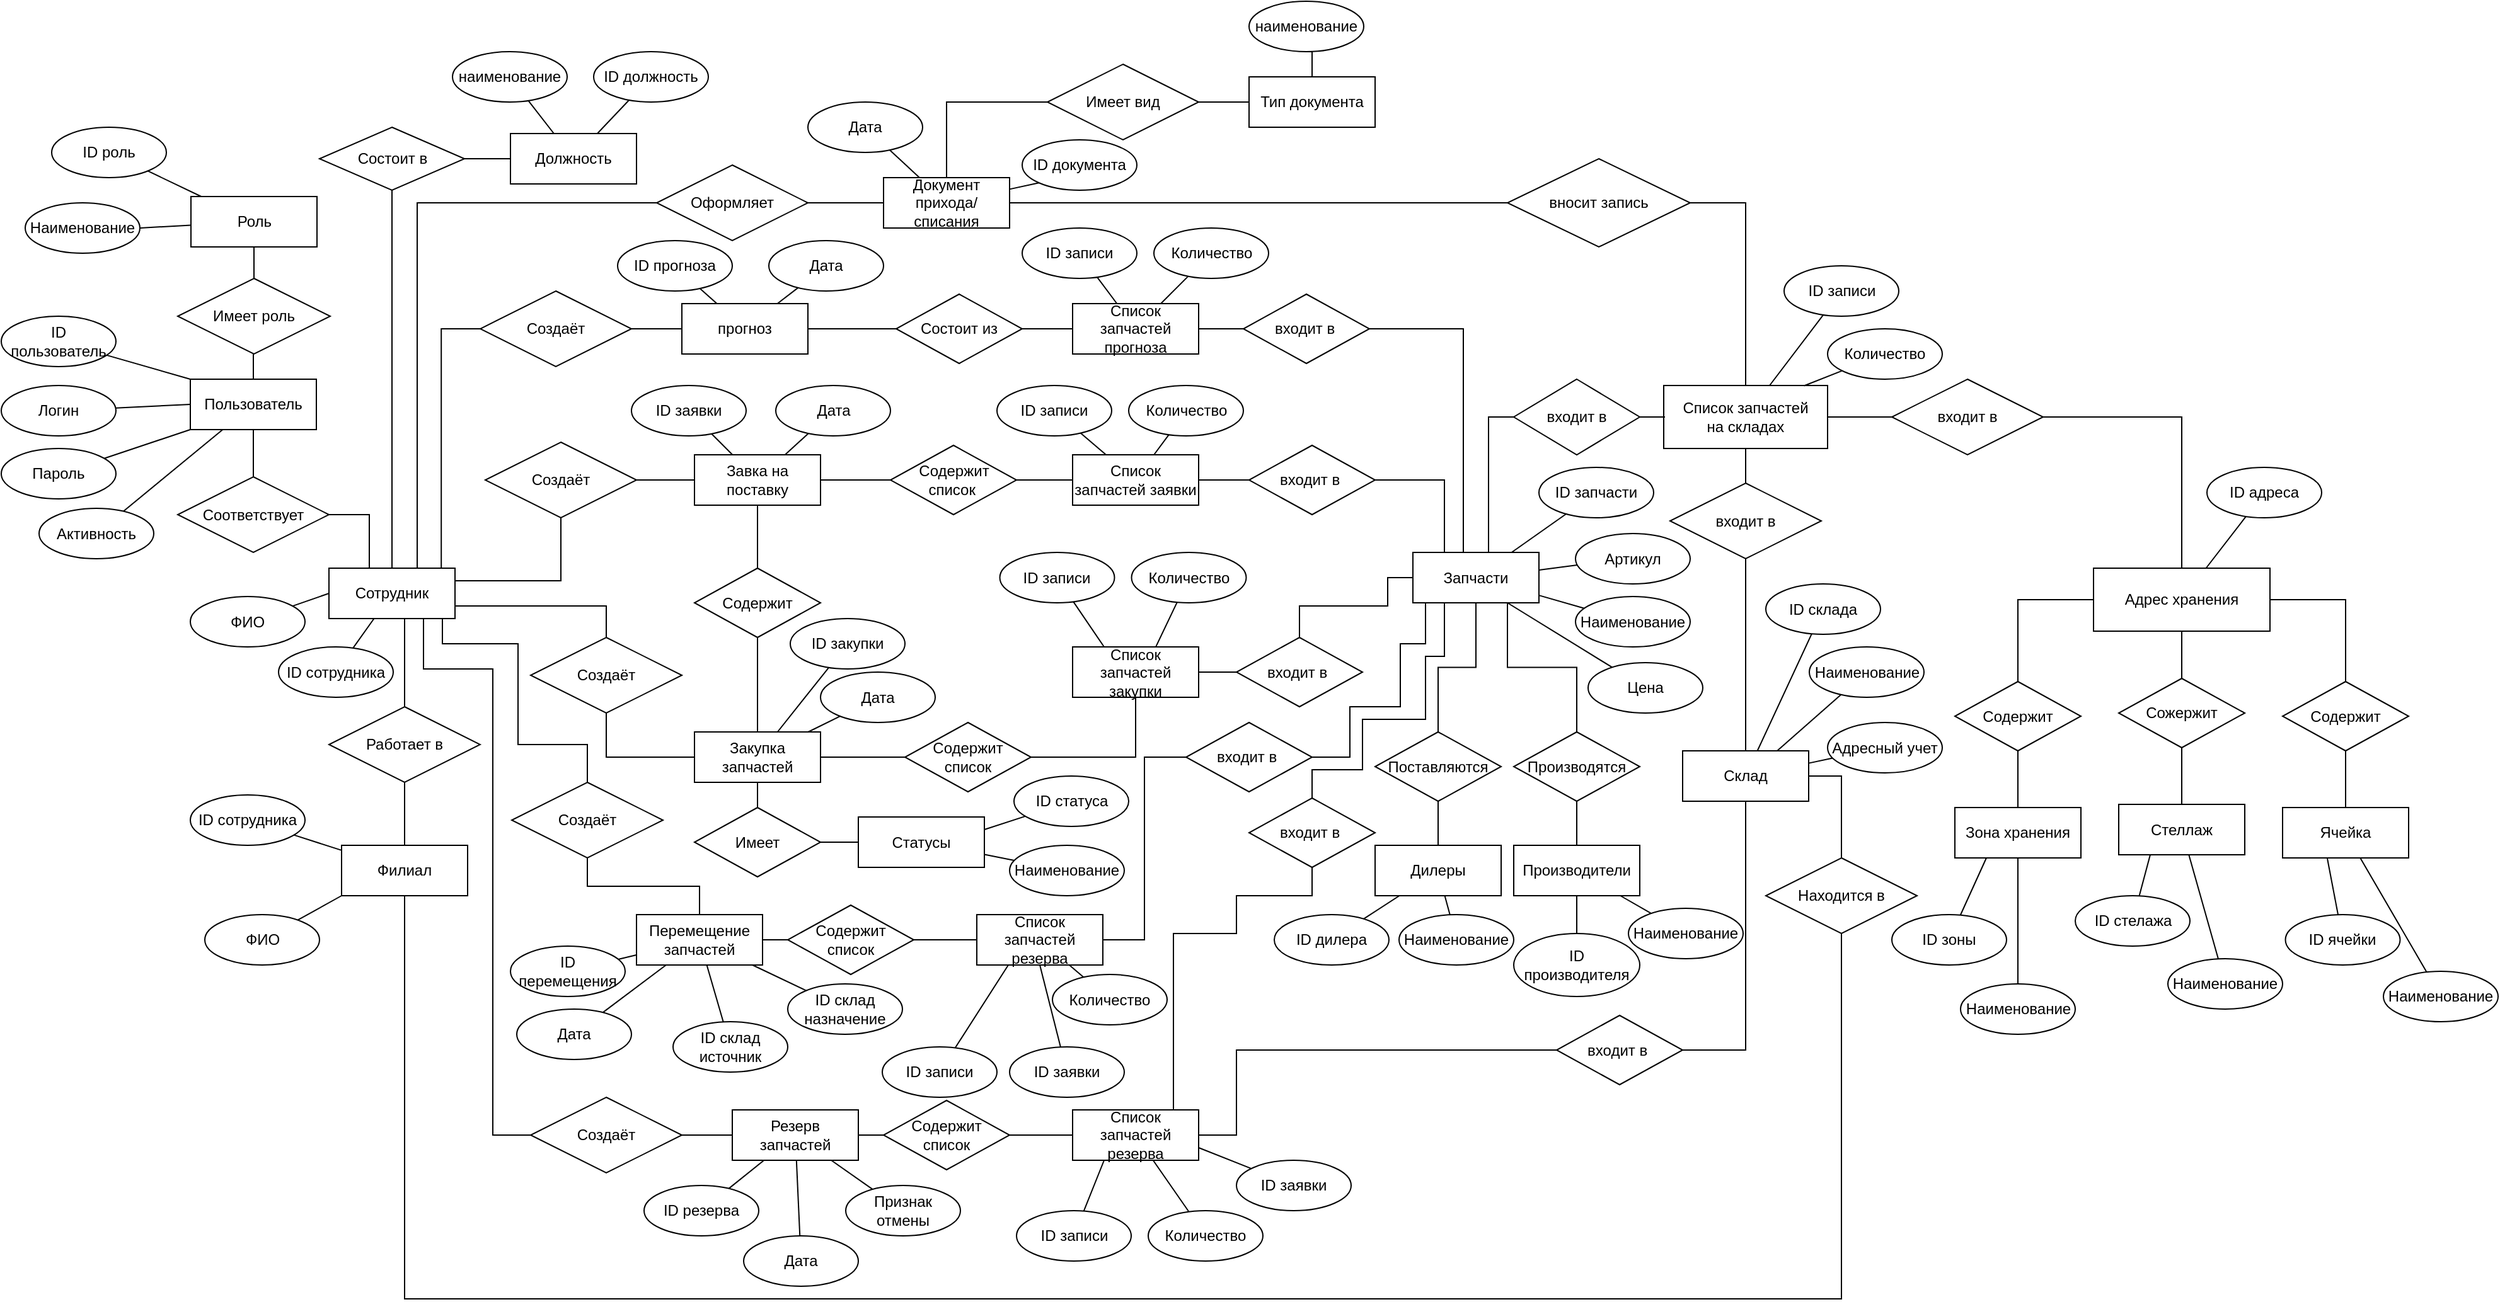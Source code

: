 <mxfile version="21.6.8" type="device">
  <diagram name="Страница — 1" id="rTAX4zm_ztd9nBIUN0mN">
    <mxGraphModel dx="1418" dy="1997" grid="1" gridSize="10" guides="1" tooltips="1" connect="1" arrows="1" fold="1" page="1" pageScale="1" pageWidth="827" pageHeight="1169" math="0" shadow="0">
      <root>
        <mxCell id="0" />
        <mxCell id="1" parent="0" />
        <mxCell id="u-5vNotoUuFlNv7l3JVk-10" style="edgeStyle=orthogonalEdgeStyle;rounded=0;orthogonalLoop=1;jettySize=auto;html=1;entryX=0.5;entryY=1;entryDx=0;entryDy=0;endArrow=none;endFill=0;" parent="1" source="u-5vNotoUuFlNv7l3JVk-2" target="u-5vNotoUuFlNv7l3JVk-3" edge="1">
          <mxGeometry relative="1" as="geometry">
            <Array as="points">
              <mxPoint x="454" y="320" />
            </Array>
          </mxGeometry>
        </mxCell>
        <mxCell id="u-5vNotoUuFlNv7l3JVk-14" style="rounded=0;orthogonalLoop=1;jettySize=auto;html=1;entryX=0.5;entryY=0;entryDx=0;entryDy=0;exitX=0.6;exitY=0.75;exitDx=0;exitDy=0;exitPerimeter=0;endArrow=none;endFill=0;" parent="1" source="u-5vNotoUuFlNv7l3JVk-2" target="u-5vNotoUuFlNv7l3JVk-8" edge="1">
          <mxGeometry relative="1" as="geometry" />
        </mxCell>
        <mxCell id="u-5vNotoUuFlNv7l3JVk-22" style="edgeStyle=orthogonalEdgeStyle;rounded=0;orthogonalLoop=1;jettySize=auto;html=1;endArrow=none;endFill=0;entryX=0.5;entryY=0;entryDx=0;entryDy=0;" parent="1" source="u-5vNotoUuFlNv7l3JVk-2" target="u-5vNotoUuFlNv7l3JVk-21" edge="1">
          <mxGeometry relative="1" as="geometry">
            <Array as="points">
              <mxPoint x="490" y="340" />
            </Array>
          </mxGeometry>
        </mxCell>
        <mxCell id="u-5vNotoUuFlNv7l3JVk-32" style="edgeStyle=orthogonalEdgeStyle;rounded=0;orthogonalLoop=1;jettySize=auto;html=1;entryX=0;entryY=0.5;entryDx=0;entryDy=0;endArrow=none;endFill=0;" parent="1" source="u-5vNotoUuFlNv7l3JVk-2" target="u-5vNotoUuFlNv7l3JVk-24" edge="1">
          <mxGeometry relative="1" as="geometry">
            <Array as="points">
              <mxPoint x="340" y="20" />
            </Array>
            <mxPoint x="380" y="220.0" as="sourcePoint" />
          </mxGeometry>
        </mxCell>
        <mxCell id="rhHp7d02nl-HyTAbp77T-27" style="edgeStyle=orthogonalEdgeStyle;rounded=0;orthogonalLoop=1;jettySize=auto;html=1;entryX=0;entryY=0.5;entryDx=0;entryDy=0;endArrow=none;endFill=0;exitX=0.891;exitY=-0.001;exitDx=0;exitDy=0;exitPerimeter=0;" parent="1" source="u-5vNotoUuFlNv7l3JVk-2" target="rhHp7d02nl-HyTAbp77T-24" edge="1">
          <mxGeometry relative="1" as="geometry">
            <Array as="points">
              <mxPoint x="359" y="120" />
            </Array>
          </mxGeometry>
        </mxCell>
        <mxCell id="mm0qBusBZBHqJ1yEfWo5-28" style="edgeStyle=orthogonalEdgeStyle;rounded=0;orthogonalLoop=1;jettySize=auto;html=1;entryX=0.5;entryY=1;entryDx=0;entryDy=0;endArrow=none;endFill=0;" parent="1" source="u-5vNotoUuFlNv7l3JVk-2" target="u-5vNotoUuFlNv7l3JVk-16" edge="1">
          <mxGeometry relative="1" as="geometry" />
        </mxCell>
        <mxCell id="V2CDmBkhQ8NS13PMFkTt-50" style="edgeStyle=orthogonalEdgeStyle;rounded=0;orthogonalLoop=1;jettySize=auto;html=1;exitX=0.75;exitY=1;exitDx=0;exitDy=0;endArrow=none;endFill=0;entryX=0;entryY=0.5;entryDx=0;entryDy=0;" parent="1" source="u-5vNotoUuFlNv7l3JVk-2" target="V2CDmBkhQ8NS13PMFkTt-48" edge="1">
          <mxGeometry relative="1" as="geometry">
            <Array as="points">
              <mxPoint x="345" y="390" />
              <mxPoint x="400" y="390" />
              <mxPoint x="400" y="760" />
            </Array>
          </mxGeometry>
        </mxCell>
        <mxCell id="4dlD_y0FOrYpxnXVTkRr-24" style="edgeStyle=orthogonalEdgeStyle;rounded=0;orthogonalLoop=1;jettySize=auto;html=1;entryX=0.5;entryY=0;entryDx=0;entryDy=0;endArrow=none;endFill=0;" parent="1" source="u-5vNotoUuFlNv7l3JVk-2" target="4dlD_y0FOrYpxnXVTkRr-9" edge="1">
          <mxGeometry relative="1" as="geometry">
            <Array as="points">
              <mxPoint x="360" y="370" />
              <mxPoint x="420" y="370" />
              <mxPoint x="420" y="450" />
              <mxPoint x="475" y="450" />
            </Array>
          </mxGeometry>
        </mxCell>
        <mxCell id="MMcFIUDtvF5bMbYSfb7m-5" style="edgeStyle=orthogonalEdgeStyle;rounded=0;orthogonalLoop=1;jettySize=auto;html=1;entryX=1;entryY=0.5;entryDx=0;entryDy=0;exitX=0.32;exitY=0.025;exitDx=0;exitDy=0;exitPerimeter=0;endArrow=none;endFill=0;" edge="1" parent="1" source="u-5vNotoUuFlNv7l3JVk-2" target="MMcFIUDtvF5bMbYSfb7m-2">
          <mxGeometry relative="1" as="geometry" />
        </mxCell>
        <mxCell id="u-5vNotoUuFlNv7l3JVk-2" value="Сотрудник" style="whiteSpace=wrap;html=1;align=center;" parent="1" vertex="1">
          <mxGeometry x="270" y="310" width="100" height="40" as="geometry" />
        </mxCell>
        <mxCell id="u-5vNotoUuFlNv7l3JVk-13" style="edgeStyle=orthogonalEdgeStyle;rounded=0;orthogonalLoop=1;jettySize=auto;html=1;entryX=0;entryY=0.5;entryDx=0;entryDy=0;endArrow=none;endFill=0;" parent="1" source="u-5vNotoUuFlNv7l3JVk-3" target="u-5vNotoUuFlNv7l3JVk-6" edge="1">
          <mxGeometry relative="1" as="geometry" />
        </mxCell>
        <mxCell id="u-5vNotoUuFlNv7l3JVk-3" value="Создаёт" style="shape=rhombus;perimeter=rhombusPerimeter;whiteSpace=wrap;html=1;align=center;" parent="1" vertex="1">
          <mxGeometry x="394" y="210" width="120" height="60" as="geometry" />
        </mxCell>
        <mxCell id="rhHp7d02nl-HyTAbp77T-4" style="edgeStyle=orthogonalEdgeStyle;rounded=0;orthogonalLoop=1;jettySize=auto;html=1;entryX=0.07;entryY=0.5;entryDx=0;entryDy=0;entryPerimeter=0;endArrow=none;endFill=0;" parent="1" source="u-5vNotoUuFlNv7l3JVk-6" target="rhHp7d02nl-HyTAbp77T-2" edge="1">
          <mxGeometry relative="1" as="geometry" />
        </mxCell>
        <mxCell id="u-5vNotoUuFlNv7l3JVk-6" value="Завка на поставку" style="whiteSpace=wrap;html=1;align=center;" parent="1" vertex="1">
          <mxGeometry x="560" y="220" width="100" height="40" as="geometry" />
        </mxCell>
        <mxCell id="u-5vNotoUuFlNv7l3JVk-7" value="Филиал" style="whiteSpace=wrap;html=1;align=center;" parent="1" vertex="1">
          <mxGeometry x="280" y="530" width="100" height="40" as="geometry" />
        </mxCell>
        <mxCell id="u-5vNotoUuFlNv7l3JVk-15" style="edgeStyle=orthogonalEdgeStyle;rounded=0;orthogonalLoop=1;jettySize=auto;html=1;endArrow=none;endFill=0;" parent="1" source="u-5vNotoUuFlNv7l3JVk-8" target="u-5vNotoUuFlNv7l3JVk-7" edge="1">
          <mxGeometry relative="1" as="geometry" />
        </mxCell>
        <mxCell id="u-5vNotoUuFlNv7l3JVk-8" value="Работает в" style="shape=rhombus;perimeter=rhombusPerimeter;whiteSpace=wrap;html=1;align=center;rotation=0;" parent="1" vertex="1">
          <mxGeometry x="270" y="420" width="120" height="60" as="geometry" />
        </mxCell>
        <mxCell id="mm0qBusBZBHqJ1yEfWo5-29" style="edgeStyle=orthogonalEdgeStyle;rounded=0;orthogonalLoop=1;jettySize=auto;html=1;entryX=0;entryY=0.5;entryDx=0;entryDy=0;endArrow=none;endFill=0;" parent="1" source="u-5vNotoUuFlNv7l3JVk-16" target="u-5vNotoUuFlNv7l3JVk-18" edge="1">
          <mxGeometry relative="1" as="geometry">
            <mxPoint x="430" y="-20" as="targetPoint" />
          </mxGeometry>
        </mxCell>
        <mxCell id="u-5vNotoUuFlNv7l3JVk-16" value="Состоит в" style="shape=rhombus;perimeter=rhombusPerimeter;whiteSpace=wrap;html=1;align=center;" parent="1" vertex="1">
          <mxGeometry x="262.5" y="-40" width="115" height="50" as="geometry" />
        </mxCell>
        <mxCell id="V2CDmBkhQ8NS13PMFkTt-3" style="rounded=0;orthogonalLoop=1;jettySize=auto;html=1;endArrow=none;endFill=0;" parent="1" source="u-5vNotoUuFlNv7l3JVk-18" target="V2CDmBkhQ8NS13PMFkTt-6" edge="1">
          <mxGeometry relative="1" as="geometry">
            <mxPoint x="464" y="-70" as="targetPoint" />
          </mxGeometry>
        </mxCell>
        <mxCell id="u-5vNotoUuFlNv7l3JVk-18" value="Должность" style="whiteSpace=wrap;html=1;align=center;" parent="1" vertex="1">
          <mxGeometry x="414" y="-35" width="100" height="40" as="geometry" />
        </mxCell>
        <mxCell id="rhHp7d02nl-HyTAbp77T-5" style="edgeStyle=orthogonalEdgeStyle;rounded=0;orthogonalLoop=1;jettySize=auto;html=1;entryX=0;entryY=0.5;entryDx=0;entryDy=0;endArrow=none;endFill=0;" parent="1" source="u-5vNotoUuFlNv7l3JVk-20" target="rhHp7d02nl-HyTAbp77T-3" edge="1">
          <mxGeometry relative="1" as="geometry">
            <mxPoint x="740" y="470" as="targetPoint" />
          </mxGeometry>
        </mxCell>
        <mxCell id="rhHp7d02nl-HyTAbp77T-10" style="edgeStyle=orthogonalEdgeStyle;rounded=0;orthogonalLoop=1;jettySize=auto;html=1;endArrow=none;endFill=0;" parent="1" source="u-5vNotoUuFlNv7l3JVk-20" target="rhHp7d02nl-HyTAbp77T-9" edge="1">
          <mxGeometry relative="1" as="geometry" />
        </mxCell>
        <mxCell id="u-5vNotoUuFlNv7l3JVk-20" value="Закупка запчастей" style="whiteSpace=wrap;html=1;align=center;" parent="1" vertex="1">
          <mxGeometry x="560" y="440" width="100" height="40" as="geometry" />
        </mxCell>
        <mxCell id="V2CDmBkhQ8NS13PMFkTt-95" style="edgeStyle=orthogonalEdgeStyle;rounded=0;orthogonalLoop=1;jettySize=auto;html=1;entryX=0;entryY=0.5;entryDx=0;entryDy=0;endArrow=none;endFill=0;" parent="1" source="u-5vNotoUuFlNv7l3JVk-21" target="u-5vNotoUuFlNv7l3JVk-20" edge="1">
          <mxGeometry relative="1" as="geometry">
            <Array as="points">
              <mxPoint x="490" y="460" />
            </Array>
          </mxGeometry>
        </mxCell>
        <mxCell id="u-5vNotoUuFlNv7l3JVk-21" value="Создаёт" style="shape=rhombus;perimeter=rhombusPerimeter;whiteSpace=wrap;html=1;align=center;" parent="1" vertex="1">
          <mxGeometry x="430" y="365" width="120" height="60" as="geometry" />
        </mxCell>
        <mxCell id="u-5vNotoUuFlNv7l3JVk-33" style="edgeStyle=orthogonalEdgeStyle;rounded=0;orthogonalLoop=1;jettySize=auto;html=1;entryX=0;entryY=0.5;entryDx=0;entryDy=0;endArrow=none;endFill=0;" parent="1" source="u-5vNotoUuFlNv7l3JVk-24" target="u-5vNotoUuFlNv7l3JVk-25" edge="1">
          <mxGeometry relative="1" as="geometry" />
        </mxCell>
        <mxCell id="u-5vNotoUuFlNv7l3JVk-24" value="Оформляет" style="shape=rhombus;perimeter=rhombusPerimeter;whiteSpace=wrap;html=1;align=center;" parent="1" vertex="1">
          <mxGeometry x="530" y="-10" width="120" height="60" as="geometry" />
        </mxCell>
        <mxCell id="mm0qBusBZBHqJ1yEfWo5-18" value="" style="edgeStyle=orthogonalEdgeStyle;rounded=0;orthogonalLoop=1;jettySize=auto;html=1;endArrow=none;endFill=0;" parent="1" source="u-5vNotoUuFlNv7l3JVk-25" target="mm0qBusBZBHqJ1yEfWo5-17" edge="1">
          <mxGeometry relative="1" as="geometry" />
        </mxCell>
        <mxCell id="mm0qBusBZBHqJ1yEfWo5-30" style="edgeStyle=orthogonalEdgeStyle;rounded=0;orthogonalLoop=1;jettySize=auto;html=1;entryX=0;entryY=0.5;entryDx=0;entryDy=0;endArrow=none;endFill=0;exitX=0.5;exitY=0;exitDx=0;exitDy=0;" parent="1" source="u-5vNotoUuFlNv7l3JVk-25" target="mm0qBusBZBHqJ1yEfWo5-25" edge="1">
          <mxGeometry relative="1" as="geometry" />
        </mxCell>
        <mxCell id="V2CDmBkhQ8NS13PMFkTt-66" style="rounded=0;orthogonalLoop=1;jettySize=auto;html=1;entryX=0;entryY=1;entryDx=0;entryDy=0;endArrow=none;endFill=0;" parent="1" source="u-5vNotoUuFlNv7l3JVk-25" target="V2CDmBkhQ8NS13PMFkTt-65" edge="1">
          <mxGeometry relative="1" as="geometry" />
        </mxCell>
        <mxCell id="u-5vNotoUuFlNv7l3JVk-25" value="Документ прихода/списания" style="whiteSpace=wrap;html=1;align=center;" parent="1" vertex="1">
          <mxGeometry x="710" width="100" height="40" as="geometry" />
        </mxCell>
        <mxCell id="rhHp7d02nl-HyTAbp77T-20" style="edgeStyle=orthogonalEdgeStyle;rounded=0;orthogonalLoop=1;jettySize=auto;html=1;entryX=0.5;entryY=0;entryDx=0;entryDy=0;endArrow=none;endFill=0;" parent="1" source="rhHp7d02nl-HyTAbp77T-1" target="rhHp7d02nl-HyTAbp77T-17" edge="1">
          <mxGeometry relative="1" as="geometry" />
        </mxCell>
        <mxCell id="rhHp7d02nl-HyTAbp77T-21" style="edgeStyle=orthogonalEdgeStyle;rounded=0;orthogonalLoop=1;jettySize=auto;html=1;entryX=0.5;entryY=0;entryDx=0;entryDy=0;endArrow=none;endFill=0;exitX=0.75;exitY=1;exitDx=0;exitDy=0;" parent="1" source="rhHp7d02nl-HyTAbp77T-1" target="rhHp7d02nl-HyTAbp77T-16" edge="1">
          <mxGeometry relative="1" as="geometry" />
        </mxCell>
        <mxCell id="V2CDmBkhQ8NS13PMFkTt-18" style="edgeStyle=orthogonalEdgeStyle;rounded=0;orthogonalLoop=1;jettySize=auto;html=1;entryX=0;entryY=0.5;entryDx=0;entryDy=0;endArrow=none;endFill=0;" parent="1" source="rhHp7d02nl-HyTAbp77T-1" target="V2CDmBkhQ8NS13PMFkTt-16" edge="1">
          <mxGeometry relative="1" as="geometry">
            <Array as="points">
              <mxPoint x="1190" y="190" />
            </Array>
          </mxGeometry>
        </mxCell>
        <mxCell id="V2CDmBkhQ8NS13PMFkTt-31" style="edgeStyle=orthogonalEdgeStyle;rounded=0;orthogonalLoop=1;jettySize=auto;html=1;entryX=1;entryY=0.5;entryDx=0;entryDy=0;endArrow=none;endFill=0;" parent="1" source="rhHp7d02nl-HyTAbp77T-1" target="V2CDmBkhQ8NS13PMFkTt-28" edge="1">
          <mxGeometry relative="1" as="geometry">
            <mxPoint x="1109.0" y="235" as="targetPoint" />
            <Array as="points">
              <mxPoint x="1170" y="120" />
            </Array>
          </mxGeometry>
        </mxCell>
        <mxCell id="V2CDmBkhQ8NS13PMFkTt-38" value="" style="edgeStyle=orthogonalEdgeStyle;rounded=0;orthogonalLoop=1;jettySize=auto;html=1;endArrow=none;endFill=0;exitX=0.25;exitY=0;exitDx=0;exitDy=0;entryX=1;entryY=0.5;entryDx=0;entryDy=0;" parent="1" source="rhHp7d02nl-HyTAbp77T-1" target="V2CDmBkhQ8NS13PMFkTt-36" edge="1">
          <mxGeometry relative="1" as="geometry" />
        </mxCell>
        <mxCell id="V2CDmBkhQ8NS13PMFkTt-39" style="edgeStyle=orthogonalEdgeStyle;rounded=0;orthogonalLoop=1;jettySize=auto;html=1;entryX=0.5;entryY=0;entryDx=0;entryDy=0;exitX=0;exitY=0.5;exitDx=0;exitDy=0;endArrow=none;endFill=0;" parent="1" source="rhHp7d02nl-HyTAbp77T-1" target="V2CDmBkhQ8NS13PMFkTt-37" edge="1">
          <mxGeometry relative="1" as="geometry">
            <Array as="points">
              <mxPoint x="1110" y="317" />
              <mxPoint x="1110" y="340" />
              <mxPoint x="1040" y="340" />
            </Array>
          </mxGeometry>
        </mxCell>
        <mxCell id="4dlD_y0FOrYpxnXVTkRr-5" style="edgeStyle=orthogonalEdgeStyle;rounded=0;orthogonalLoop=1;jettySize=auto;html=1;entryX=0.5;entryY=0;entryDx=0;entryDy=0;exitX=0.25;exitY=1;exitDx=0;exitDy=0;endArrow=none;endFill=0;" parent="1" source="rhHp7d02nl-HyTAbp77T-1" target="V2CDmBkhQ8NS13PMFkTt-59" edge="1">
          <mxGeometry relative="1" as="geometry">
            <Array as="points">
              <mxPoint x="1155" y="380" />
              <mxPoint x="1140" y="380" />
              <mxPoint x="1140" y="430" />
              <mxPoint x="1090" y="430" />
              <mxPoint x="1090" y="470" />
              <mxPoint x="1050" y="470" />
            </Array>
          </mxGeometry>
        </mxCell>
        <mxCell id="4dlD_y0FOrYpxnXVTkRr-7" style="edgeStyle=orthogonalEdgeStyle;rounded=0;orthogonalLoop=1;jettySize=auto;html=1;entryX=1;entryY=0.5;entryDx=0;entryDy=0;endArrow=none;endFill=0;" parent="1" source="rhHp7d02nl-HyTAbp77T-1" target="4dlD_y0FOrYpxnXVTkRr-6" edge="1">
          <mxGeometry relative="1" as="geometry">
            <Array as="points">
              <mxPoint x="1140" y="370" />
              <mxPoint x="1120" y="370" />
              <mxPoint x="1120" y="420" />
              <mxPoint x="1080" y="420" />
              <mxPoint x="1080" y="460" />
            </Array>
          </mxGeometry>
        </mxCell>
        <mxCell id="rhHp7d02nl-HyTAbp77T-1" value="Запчасти" style="whiteSpace=wrap;html=1;align=center;" parent="1" vertex="1">
          <mxGeometry x="1130" y="297.5" width="100" height="40" as="geometry" />
        </mxCell>
        <mxCell id="rhHp7d02nl-HyTAbp77T-2" value="Содержит список&amp;nbsp;" style="shape=rhombus;perimeter=rhombusPerimeter;whiteSpace=wrap;html=1;align=center;" parent="1" vertex="1">
          <mxGeometry x="715.5" y="212.5" width="100" height="55" as="geometry" />
        </mxCell>
        <mxCell id="rhHp7d02nl-HyTAbp77T-3" value="Содержит &lt;br&gt;список" style="shape=rhombus;perimeter=rhombusPerimeter;whiteSpace=wrap;html=1;align=center;" parent="1" vertex="1">
          <mxGeometry x="727" y="432.5" width="100" height="55" as="geometry" />
        </mxCell>
        <mxCell id="rhHp7d02nl-HyTAbp77T-8" value="Статусы" style="whiteSpace=wrap;html=1;align=center;" parent="1" vertex="1">
          <mxGeometry x="690" y="507.5" width="100" height="40" as="geometry" />
        </mxCell>
        <mxCell id="rhHp7d02nl-HyTAbp77T-11" style="edgeStyle=orthogonalEdgeStyle;rounded=0;orthogonalLoop=1;jettySize=auto;html=1;endArrow=none;endFill=0;" parent="1" source="rhHp7d02nl-HyTAbp77T-9" target="rhHp7d02nl-HyTAbp77T-8" edge="1">
          <mxGeometry relative="1" as="geometry" />
        </mxCell>
        <mxCell id="rhHp7d02nl-HyTAbp77T-9" value="Имеет" style="shape=rhombus;perimeter=rhombusPerimeter;whiteSpace=wrap;html=1;align=center;" parent="1" vertex="1">
          <mxGeometry x="560" y="500" width="100" height="55" as="geometry" />
        </mxCell>
        <mxCell id="rhHp7d02nl-HyTAbp77T-23" style="edgeStyle=orthogonalEdgeStyle;rounded=0;orthogonalLoop=1;jettySize=auto;html=1;entryX=0.5;entryY=0;entryDx=0;entryDy=0;endArrow=none;endFill=0;" parent="1" source="rhHp7d02nl-HyTAbp77T-16" target="rhHp7d02nl-HyTAbp77T-19" edge="1">
          <mxGeometry relative="1" as="geometry" />
        </mxCell>
        <mxCell id="rhHp7d02nl-HyTAbp77T-16" value="Производятся" style="shape=rhombus;perimeter=rhombusPerimeter;whiteSpace=wrap;html=1;align=center;" parent="1" vertex="1">
          <mxGeometry x="1210" y="440" width="100" height="55" as="geometry" />
        </mxCell>
        <mxCell id="rhHp7d02nl-HyTAbp77T-22" style="edgeStyle=orthogonalEdgeStyle;rounded=0;orthogonalLoop=1;jettySize=auto;html=1;entryX=0.5;entryY=0;entryDx=0;entryDy=0;endArrow=none;endFill=0;" parent="1" source="rhHp7d02nl-HyTAbp77T-17" target="rhHp7d02nl-HyTAbp77T-18" edge="1">
          <mxGeometry relative="1" as="geometry" />
        </mxCell>
        <mxCell id="rhHp7d02nl-HyTAbp77T-17" value="Поставляются" style="shape=rhombus;perimeter=rhombusPerimeter;whiteSpace=wrap;html=1;align=center;" parent="1" vertex="1">
          <mxGeometry x="1100" y="440" width="100" height="55" as="geometry" />
        </mxCell>
        <mxCell id="rhHp7d02nl-HyTAbp77T-18" value="Дилеры" style="whiteSpace=wrap;html=1;align=center;" parent="1" vertex="1">
          <mxGeometry x="1100" y="530" width="100" height="40" as="geometry" />
        </mxCell>
        <mxCell id="rhHp7d02nl-HyTAbp77T-19" value="Производители" style="whiteSpace=wrap;html=1;align=center;" parent="1" vertex="1">
          <mxGeometry x="1210" y="530" width="100" height="40" as="geometry" />
        </mxCell>
        <mxCell id="rhHp7d02nl-HyTAbp77T-28" style="edgeStyle=orthogonalEdgeStyle;rounded=0;orthogonalLoop=1;jettySize=auto;html=1;entryX=0;entryY=0.5;entryDx=0;entryDy=0;endArrow=none;endFill=0;" parent="1" source="rhHp7d02nl-HyTAbp77T-24" target="rhHp7d02nl-HyTAbp77T-25" edge="1">
          <mxGeometry relative="1" as="geometry" />
        </mxCell>
        <mxCell id="rhHp7d02nl-HyTAbp77T-24" value="Создаёт" style="shape=rhombus;perimeter=rhombusPerimeter;whiteSpace=wrap;html=1;align=center;" parent="1" vertex="1">
          <mxGeometry x="390" y="90" width="120" height="60" as="geometry" />
        </mxCell>
        <mxCell id="rhHp7d02nl-HyTAbp77T-25" value="прогноз" style="whiteSpace=wrap;html=1;align=center;" parent="1" vertex="1">
          <mxGeometry x="550" y="100" width="100" height="40" as="geometry" />
        </mxCell>
        <mxCell id="V2CDmBkhQ8NS13PMFkTt-26" style="edgeStyle=orthogonalEdgeStyle;rounded=0;orthogonalLoop=1;jettySize=auto;html=1;entryX=0;entryY=0.5;entryDx=0;entryDy=0;endArrow=none;endFill=0;" parent="1" source="rhHp7d02nl-HyTAbp77T-26" target="V2CDmBkhQ8NS13PMFkTt-25" edge="1">
          <mxGeometry relative="1" as="geometry" />
        </mxCell>
        <mxCell id="V2CDmBkhQ8NS13PMFkTt-32" style="edgeStyle=orthogonalEdgeStyle;rounded=0;orthogonalLoop=1;jettySize=auto;html=1;endArrow=none;endFill=0;" parent="1" source="rhHp7d02nl-HyTAbp77T-26" target="rhHp7d02nl-HyTAbp77T-25" edge="1">
          <mxGeometry relative="1" as="geometry" />
        </mxCell>
        <mxCell id="rhHp7d02nl-HyTAbp77T-26" value="Состоит из" style="shape=rhombus;perimeter=rhombusPerimeter;whiteSpace=wrap;html=1;align=center;" parent="1" vertex="1">
          <mxGeometry x="720" y="92.5" width="100" height="55" as="geometry" />
        </mxCell>
        <mxCell id="mm0qBusBZBHqJ1yEfWo5-6" style="edgeStyle=orthogonalEdgeStyle;rounded=0;orthogonalLoop=1;jettySize=auto;html=1;endArrow=none;endFill=0;entryX=0.5;entryY=0;entryDx=0;entryDy=0;exitX=1;exitY=0.5;exitDx=0;exitDy=0;" parent="1" source="mm0qBusBZBHqJ1yEfWo5-1" target="mm0qBusBZBHqJ1yEfWo5-2" edge="1">
          <mxGeometry relative="1" as="geometry">
            <mxPoint x="1479" y="515" as="targetPoint" />
          </mxGeometry>
        </mxCell>
        <mxCell id="V2CDmBkhQ8NS13PMFkTt-24" style="edgeStyle=orthogonalEdgeStyle;rounded=0;orthogonalLoop=1;jettySize=auto;html=1;endArrow=none;endFill=0;" parent="1" source="mm0qBusBZBHqJ1yEfWo5-1" target="V2CDmBkhQ8NS13PMFkTt-19" edge="1">
          <mxGeometry relative="1" as="geometry" />
        </mxCell>
        <mxCell id="V2CDmBkhQ8NS13PMFkTt-63" style="edgeStyle=orthogonalEdgeStyle;rounded=0;orthogonalLoop=1;jettySize=auto;html=1;entryX=1;entryY=0.5;entryDx=0;entryDy=0;endArrow=none;endFill=0;" parent="1" source="mm0qBusBZBHqJ1yEfWo5-1" target="V2CDmBkhQ8NS13PMFkTt-62" edge="1">
          <mxGeometry relative="1" as="geometry">
            <Array as="points">
              <mxPoint x="1394" y="693" />
            </Array>
          </mxGeometry>
        </mxCell>
        <mxCell id="mm0qBusBZBHqJ1yEfWo5-1" value="Склад" style="whiteSpace=wrap;html=1;align=center;" parent="1" vertex="1">
          <mxGeometry x="1344" y="455" width="100" height="40" as="geometry" />
        </mxCell>
        <mxCell id="mm0qBusBZBHqJ1yEfWo5-8" style="edgeStyle=orthogonalEdgeStyle;rounded=0;orthogonalLoop=1;jettySize=auto;html=1;entryX=0.5;entryY=1;entryDx=0;entryDy=0;exitX=0.5;exitY=1;exitDx=0;exitDy=0;endArrow=none;endFill=0;" parent="1" source="mm0qBusBZBHqJ1yEfWo5-2" target="u-5vNotoUuFlNv7l3JVk-7" edge="1">
          <mxGeometry relative="1" as="geometry">
            <Array as="points">
              <mxPoint x="1470" y="890" />
              <mxPoint x="330" y="890" />
            </Array>
          </mxGeometry>
        </mxCell>
        <mxCell id="mm0qBusBZBHqJ1yEfWo5-2" value="Находится в" style="shape=rhombus;perimeter=rhombusPerimeter;whiteSpace=wrap;html=1;align=center;rotation=0;" parent="1" vertex="1">
          <mxGeometry x="1410" y="540" width="120" height="60" as="geometry" />
        </mxCell>
        <mxCell id="mm0qBusBZBHqJ1yEfWo5-14" style="edgeStyle=orthogonalEdgeStyle;rounded=0;orthogonalLoop=1;jettySize=auto;html=1;endArrow=none;endFill=0;" parent="1" source="mm0qBusBZBHqJ1yEfWo5-10" target="mm0qBusBZBHqJ1yEfWo5-11" edge="1">
          <mxGeometry relative="1" as="geometry" />
        </mxCell>
        <mxCell id="mm0qBusBZBHqJ1yEfWo5-15" style="edgeStyle=orthogonalEdgeStyle;rounded=0;orthogonalLoop=1;jettySize=auto;html=1;entryX=0.5;entryY=0;entryDx=0;entryDy=0;endArrow=none;endFill=0;" parent="1" source="mm0qBusBZBHqJ1yEfWo5-10" target="mm0qBusBZBHqJ1yEfWo5-12" edge="1">
          <mxGeometry relative="1" as="geometry" />
        </mxCell>
        <mxCell id="mm0qBusBZBHqJ1yEfWo5-16" style="edgeStyle=orthogonalEdgeStyle;rounded=0;orthogonalLoop=1;jettySize=auto;html=1;entryX=0.5;entryY=0;entryDx=0;entryDy=0;endArrow=none;endFill=0;" parent="1" source="mm0qBusBZBHqJ1yEfWo5-10" target="mm0qBusBZBHqJ1yEfWo5-13" edge="1">
          <mxGeometry relative="1" as="geometry" />
        </mxCell>
        <mxCell id="V2CDmBkhQ8NS13PMFkTt-21" style="edgeStyle=orthogonalEdgeStyle;rounded=0;orthogonalLoop=1;jettySize=auto;html=1;entryX=1;entryY=0.5;entryDx=0;entryDy=0;exitX=0.5;exitY=0;exitDx=0;exitDy=0;endArrow=none;endFill=0;" parent="1" source="mm0qBusBZBHqJ1yEfWo5-10" target="V2CDmBkhQ8NS13PMFkTt-20" edge="1">
          <mxGeometry relative="1" as="geometry" />
        </mxCell>
        <mxCell id="mm0qBusBZBHqJ1yEfWo5-10" value="Адрес хранения" style="whiteSpace=wrap;html=1;align=center;" parent="1" vertex="1">
          <mxGeometry x="1670" y="310" width="140" height="50" as="geometry" />
        </mxCell>
        <mxCell id="fGY_vteCFTMukCloENci-4" style="edgeStyle=orthogonalEdgeStyle;rounded=0;orthogonalLoop=1;jettySize=auto;html=1;entryX=0.5;entryY=0;entryDx=0;entryDy=0;endArrow=none;endFill=0;" parent="1" source="mm0qBusBZBHqJ1yEfWo5-11" target="fGY_vteCFTMukCloENci-1" edge="1">
          <mxGeometry relative="1" as="geometry" />
        </mxCell>
        <mxCell id="mm0qBusBZBHqJ1yEfWo5-11" value="Содержит" style="shape=rhombus;perimeter=rhombusPerimeter;whiteSpace=wrap;html=1;align=center;" parent="1" vertex="1">
          <mxGeometry x="1560" y="400" width="100" height="55" as="geometry" />
        </mxCell>
        <mxCell id="fGY_vteCFTMukCloENci-6" style="edgeStyle=orthogonalEdgeStyle;rounded=0;orthogonalLoop=1;jettySize=auto;html=1;entryX=0.5;entryY=0;entryDx=0;entryDy=0;endArrow=none;endFill=0;" parent="1" source="mm0qBusBZBHqJ1yEfWo5-12" target="fGY_vteCFTMukCloENci-2" edge="1">
          <mxGeometry relative="1" as="geometry" />
        </mxCell>
        <mxCell id="mm0qBusBZBHqJ1yEfWo5-12" value="Сожержит" style="shape=rhombus;perimeter=rhombusPerimeter;whiteSpace=wrap;html=1;align=center;" parent="1" vertex="1">
          <mxGeometry x="1690" y="397.5" width="100" height="55" as="geometry" />
        </mxCell>
        <mxCell id="fGY_vteCFTMukCloENci-7" style="edgeStyle=orthogonalEdgeStyle;rounded=0;orthogonalLoop=1;jettySize=auto;html=1;entryX=0.5;entryY=0;entryDx=0;entryDy=0;endArrow=none;endFill=0;" parent="1" source="mm0qBusBZBHqJ1yEfWo5-13" target="fGY_vteCFTMukCloENci-3" edge="1">
          <mxGeometry relative="1" as="geometry" />
        </mxCell>
        <mxCell id="mm0qBusBZBHqJ1yEfWo5-13" value="Содержит" style="shape=rhombus;perimeter=rhombusPerimeter;whiteSpace=wrap;html=1;align=center;" parent="1" vertex="1">
          <mxGeometry x="1820" y="400" width="100" height="55" as="geometry" />
        </mxCell>
        <mxCell id="V2CDmBkhQ8NS13PMFkTt-12" style="edgeStyle=orthogonalEdgeStyle;rounded=0;orthogonalLoop=1;jettySize=auto;html=1;exitX=1;exitY=0.5;exitDx=0;exitDy=0;endArrow=none;endFill=0;" parent="1" source="mm0qBusBZBHqJ1yEfWo5-17" target="V2CDmBkhQ8NS13PMFkTt-14" edge="1">
          <mxGeometry relative="1" as="geometry">
            <mxPoint x="1389.0" y="155" as="targetPoint" />
          </mxGeometry>
        </mxCell>
        <mxCell id="mm0qBusBZBHqJ1yEfWo5-17" value="вносит запись" style="rhombus;whiteSpace=wrap;html=1;" parent="1" vertex="1">
          <mxGeometry x="1205" y="-15" width="145" height="70" as="geometry" />
        </mxCell>
        <mxCell id="V2CDmBkhQ8NS13PMFkTt-5" style="edgeStyle=orthogonalEdgeStyle;rounded=0;orthogonalLoop=1;jettySize=auto;html=1;endArrow=none;endFill=0;" parent="1" source="mm0qBusBZBHqJ1yEfWo5-23" target="V2CDmBkhQ8NS13PMFkTt-7" edge="1">
          <mxGeometry relative="1" as="geometry">
            <mxPoint x="1030" y="212.5" as="targetPoint" />
          </mxGeometry>
        </mxCell>
        <mxCell id="mm0qBusBZBHqJ1yEfWo5-23" value="Тип документа" style="whiteSpace=wrap;html=1;align=center;" parent="1" vertex="1">
          <mxGeometry x="1000" y="-80" width="100" height="40" as="geometry" />
        </mxCell>
        <mxCell id="mm0qBusBZBHqJ1yEfWo5-27" style="edgeStyle=orthogonalEdgeStyle;rounded=0;orthogonalLoop=1;jettySize=auto;html=1;entryX=0;entryY=0.5;entryDx=0;entryDy=0;endArrow=none;endFill=0;" parent="1" source="mm0qBusBZBHqJ1yEfWo5-25" target="mm0qBusBZBHqJ1yEfWo5-23" edge="1">
          <mxGeometry relative="1" as="geometry" />
        </mxCell>
        <mxCell id="mm0qBusBZBHqJ1yEfWo5-25" value="Имеет вид" style="shape=rhombus;perimeter=rhombusPerimeter;whiteSpace=wrap;html=1;align=center;" parent="1" vertex="1">
          <mxGeometry x="840" y="-90" width="120" height="60" as="geometry" />
        </mxCell>
        <mxCell id="FWcL2EjOZqCgqhoCwvsI-3" style="edgeStyle=orthogonalEdgeStyle;rounded=0;orthogonalLoop=1;jettySize=auto;html=1;endArrow=none;endFill=0;" parent="1" source="FWcL2EjOZqCgqhoCwvsI-2" target="u-5vNotoUuFlNv7l3JVk-6" edge="1">
          <mxGeometry relative="1" as="geometry" />
        </mxCell>
        <mxCell id="FWcL2EjOZqCgqhoCwvsI-4" style="edgeStyle=orthogonalEdgeStyle;rounded=0;orthogonalLoop=1;jettySize=auto;html=1;endArrow=none;endFill=0;" parent="1" source="FWcL2EjOZqCgqhoCwvsI-2" target="u-5vNotoUuFlNv7l3JVk-20" edge="1">
          <mxGeometry relative="1" as="geometry" />
        </mxCell>
        <mxCell id="FWcL2EjOZqCgqhoCwvsI-2" value="Содержит" style="shape=rhombus;perimeter=rhombusPerimeter;whiteSpace=wrap;html=1;align=center;" parent="1" vertex="1">
          <mxGeometry x="560" y="310" width="100" height="55" as="geometry" />
        </mxCell>
        <mxCell id="fGY_vteCFTMukCloENci-1" value="Зона хранения" style="whiteSpace=wrap;html=1;align=center;" parent="1" vertex="1">
          <mxGeometry x="1560" y="500" width="100" height="40" as="geometry" />
        </mxCell>
        <mxCell id="fGY_vteCFTMukCloENci-2" value="Стеллаж" style="whiteSpace=wrap;html=1;align=center;" parent="1" vertex="1">
          <mxGeometry x="1690" y="497.5" width="100" height="40" as="geometry" />
        </mxCell>
        <mxCell id="fGY_vteCFTMukCloENci-3" value="Ячейка" style="whiteSpace=wrap;html=1;align=center;" parent="1" vertex="1">
          <mxGeometry x="1820" y="500" width="100" height="40" as="geometry" />
        </mxCell>
        <mxCell id="V2CDmBkhQ8NS13PMFkTt-6" value="наименование" style="ellipse;whiteSpace=wrap;html=1;" parent="1" vertex="1">
          <mxGeometry x="368" y="-100" width="91" height="40" as="geometry" />
        </mxCell>
        <mxCell id="V2CDmBkhQ8NS13PMFkTt-7" value="наименование" style="ellipse;whiteSpace=wrap;html=1;" parent="1" vertex="1">
          <mxGeometry x="1000" y="-140" width="91" height="40" as="geometry" />
        </mxCell>
        <mxCell id="V2CDmBkhQ8NS13PMFkTt-14" value="Список запчастей&lt;br style=&quot;border-color: var(--border-color);&quot;&gt;на складах" style="whiteSpace=wrap;html=1;align=center;" parent="1" vertex="1">
          <mxGeometry x="1329" y="165" width="130" height="50" as="geometry" />
        </mxCell>
        <mxCell id="V2CDmBkhQ8NS13PMFkTt-52" style="edgeStyle=orthogonalEdgeStyle;rounded=0;orthogonalLoop=1;jettySize=auto;html=1;entryX=0;entryY=0.5;entryDx=0;entryDy=0;endArrow=none;endFill=0;" parent="1" source="V2CDmBkhQ8NS13PMFkTt-16" target="V2CDmBkhQ8NS13PMFkTt-14" edge="1">
          <mxGeometry relative="1" as="geometry" />
        </mxCell>
        <mxCell id="V2CDmBkhQ8NS13PMFkTt-16" value="входит в" style="shape=rhombus;perimeter=rhombusPerimeter;whiteSpace=wrap;html=1;align=center;" parent="1" vertex="1">
          <mxGeometry x="1210" y="160" width="100" height="60" as="geometry" />
        </mxCell>
        <mxCell id="V2CDmBkhQ8NS13PMFkTt-23" style="edgeStyle=orthogonalEdgeStyle;rounded=0;orthogonalLoop=1;jettySize=auto;html=1;endArrow=none;endFill=0;" parent="1" source="V2CDmBkhQ8NS13PMFkTt-19" target="V2CDmBkhQ8NS13PMFkTt-14" edge="1">
          <mxGeometry relative="1" as="geometry" />
        </mxCell>
        <mxCell id="V2CDmBkhQ8NS13PMFkTt-19" value="входит в" style="shape=rhombus;perimeter=rhombusPerimeter;whiteSpace=wrap;html=1;align=center;" parent="1" vertex="1">
          <mxGeometry x="1334" y="242.5" width="120" height="60" as="geometry" />
        </mxCell>
        <mxCell id="V2CDmBkhQ8NS13PMFkTt-22" style="edgeStyle=orthogonalEdgeStyle;rounded=0;orthogonalLoop=1;jettySize=auto;html=1;endArrow=none;endFill=0;" parent="1" source="V2CDmBkhQ8NS13PMFkTt-20" target="V2CDmBkhQ8NS13PMFkTt-14" edge="1">
          <mxGeometry relative="1" as="geometry" />
        </mxCell>
        <mxCell id="V2CDmBkhQ8NS13PMFkTt-20" value="входит в" style="shape=rhombus;perimeter=rhombusPerimeter;whiteSpace=wrap;html=1;align=center;" parent="1" vertex="1">
          <mxGeometry x="1510" y="160" width="120" height="60" as="geometry" />
        </mxCell>
        <mxCell id="V2CDmBkhQ8NS13PMFkTt-25" value="Список запчастей прогноза" style="whiteSpace=wrap;html=1;align=center;" parent="1" vertex="1">
          <mxGeometry x="860" y="100" width="100" height="40" as="geometry" />
        </mxCell>
        <mxCell id="V2CDmBkhQ8NS13PMFkTt-29" style="edgeStyle=orthogonalEdgeStyle;rounded=0;orthogonalLoop=1;jettySize=auto;html=1;entryX=1;entryY=0.5;entryDx=0;entryDy=0;endArrow=none;endFill=0;" parent="1" source="V2CDmBkhQ8NS13PMFkTt-28" target="V2CDmBkhQ8NS13PMFkTt-25" edge="1">
          <mxGeometry relative="1" as="geometry" />
        </mxCell>
        <mxCell id="V2CDmBkhQ8NS13PMFkTt-28" value="входит в&amp;nbsp;" style="shape=rhombus;perimeter=rhombusPerimeter;whiteSpace=wrap;html=1;align=center;" parent="1" vertex="1">
          <mxGeometry x="995.5" y="92.5" width="100" height="55" as="geometry" />
        </mxCell>
        <mxCell id="V2CDmBkhQ8NS13PMFkTt-43" style="edgeStyle=orthogonalEdgeStyle;rounded=0;orthogonalLoop=1;jettySize=auto;html=1;entryX=1;entryY=0.5;entryDx=0;entryDy=0;endArrow=none;endFill=0;" parent="1" source="V2CDmBkhQ8NS13PMFkTt-33" target="rhHp7d02nl-HyTAbp77T-2" edge="1">
          <mxGeometry relative="1" as="geometry" />
        </mxCell>
        <mxCell id="V2CDmBkhQ8NS13PMFkTt-33" value="Список запчастей заявки" style="whiteSpace=wrap;html=1;align=center;" parent="1" vertex="1">
          <mxGeometry x="860" y="220" width="100" height="40" as="geometry" />
        </mxCell>
        <mxCell id="V2CDmBkhQ8NS13PMFkTt-42" style="edgeStyle=orthogonalEdgeStyle;rounded=0;orthogonalLoop=1;jettySize=auto;html=1;entryX=1;entryY=0.5;entryDx=0;entryDy=0;endArrow=none;endFill=0;exitX=0.5;exitY=1;exitDx=0;exitDy=0;" parent="1" source="V2CDmBkhQ8NS13PMFkTt-34" target="rhHp7d02nl-HyTAbp77T-3" edge="1">
          <mxGeometry relative="1" as="geometry" />
        </mxCell>
        <mxCell id="V2CDmBkhQ8NS13PMFkTt-34" value="Список запчастей закупки" style="whiteSpace=wrap;html=1;align=center;" parent="1" vertex="1">
          <mxGeometry x="860" y="372.5" width="100" height="40" as="geometry" />
        </mxCell>
        <mxCell id="V2CDmBkhQ8NS13PMFkTt-35" style="edgeStyle=orthogonalEdgeStyle;rounded=0;orthogonalLoop=1;jettySize=auto;html=1;exitX=0.5;exitY=1;exitDx=0;exitDy=0;" parent="1" source="u-5vNotoUuFlNv7l3JVk-20" target="u-5vNotoUuFlNv7l3JVk-20" edge="1">
          <mxGeometry relative="1" as="geometry" />
        </mxCell>
        <mxCell id="V2CDmBkhQ8NS13PMFkTt-40" style="edgeStyle=orthogonalEdgeStyle;rounded=0;orthogonalLoop=1;jettySize=auto;html=1;endArrow=none;endFill=0;" parent="1" source="V2CDmBkhQ8NS13PMFkTt-36" target="V2CDmBkhQ8NS13PMFkTt-33" edge="1">
          <mxGeometry relative="1" as="geometry" />
        </mxCell>
        <mxCell id="V2CDmBkhQ8NS13PMFkTt-36" value="входит в&amp;nbsp;" style="shape=rhombus;perimeter=rhombusPerimeter;whiteSpace=wrap;html=1;align=center;" parent="1" vertex="1">
          <mxGeometry x="1000" y="212.5" width="100" height="55" as="geometry" />
        </mxCell>
        <mxCell id="V2CDmBkhQ8NS13PMFkTt-41" style="edgeStyle=orthogonalEdgeStyle;rounded=0;orthogonalLoop=1;jettySize=auto;html=1;entryX=1;entryY=0.5;entryDx=0;entryDy=0;endArrow=none;endFill=0;" parent="1" source="V2CDmBkhQ8NS13PMFkTt-37" target="V2CDmBkhQ8NS13PMFkTt-34" edge="1">
          <mxGeometry relative="1" as="geometry" />
        </mxCell>
        <mxCell id="V2CDmBkhQ8NS13PMFkTt-37" value="входит в&amp;nbsp;" style="shape=rhombus;perimeter=rhombusPerimeter;whiteSpace=wrap;html=1;align=center;" parent="1" vertex="1">
          <mxGeometry x="990" y="365" width="100" height="55" as="geometry" />
        </mxCell>
        <mxCell id="V2CDmBkhQ8NS13PMFkTt-56" style="edgeStyle=orthogonalEdgeStyle;rounded=0;orthogonalLoop=1;jettySize=auto;html=1;endArrow=none;endFill=0;" parent="1" source="V2CDmBkhQ8NS13PMFkTt-48" target="V2CDmBkhQ8NS13PMFkTt-51" edge="1">
          <mxGeometry relative="1" as="geometry" />
        </mxCell>
        <mxCell id="V2CDmBkhQ8NS13PMFkTt-48" value="Создаёт" style="shape=rhombus;perimeter=rhombusPerimeter;whiteSpace=wrap;html=1;align=center;" parent="1" vertex="1">
          <mxGeometry x="430" y="730" width="120" height="60" as="geometry" />
        </mxCell>
        <mxCell id="V2CDmBkhQ8NS13PMFkTt-57" style="edgeStyle=orthogonalEdgeStyle;rounded=0;orthogonalLoop=1;jettySize=auto;html=1;entryX=0;entryY=0.5;entryDx=0;entryDy=0;endArrow=none;endFill=0;" parent="1" source="V2CDmBkhQ8NS13PMFkTt-51" target="V2CDmBkhQ8NS13PMFkTt-54" edge="1">
          <mxGeometry relative="1" as="geometry" />
        </mxCell>
        <mxCell id="V2CDmBkhQ8NS13PMFkTt-51" value="Резерв запчастей" style="whiteSpace=wrap;html=1;align=center;" parent="1" vertex="1">
          <mxGeometry x="590" y="740" width="100" height="40" as="geometry" />
        </mxCell>
        <mxCell id="V2CDmBkhQ8NS13PMFkTt-58" style="edgeStyle=orthogonalEdgeStyle;rounded=0;orthogonalLoop=1;jettySize=auto;html=1;entryX=0;entryY=0.5;entryDx=0;entryDy=0;endArrow=none;endFill=0;" parent="1" source="V2CDmBkhQ8NS13PMFkTt-54" target="V2CDmBkhQ8NS13PMFkTt-55" edge="1">
          <mxGeometry relative="1" as="geometry" />
        </mxCell>
        <mxCell id="V2CDmBkhQ8NS13PMFkTt-54" value="Содержит &lt;br&gt;список" style="shape=rhombus;perimeter=rhombusPerimeter;whiteSpace=wrap;html=1;align=center;" parent="1" vertex="1">
          <mxGeometry x="710" y="732.5" width="100" height="55" as="geometry" />
        </mxCell>
        <mxCell id="V2CDmBkhQ8NS13PMFkTt-61" style="edgeStyle=orthogonalEdgeStyle;rounded=0;orthogonalLoop=1;jettySize=auto;html=1;entryX=0.5;entryY=1;entryDx=0;entryDy=0;endArrow=none;endFill=0;" parent="1" source="V2CDmBkhQ8NS13PMFkTt-55" target="V2CDmBkhQ8NS13PMFkTt-59" edge="1">
          <mxGeometry relative="1" as="geometry">
            <Array as="points">
              <mxPoint x="940" y="600" />
              <mxPoint x="990" y="600" />
              <mxPoint x="990" y="570" />
              <mxPoint x="1050" y="570" />
            </Array>
          </mxGeometry>
        </mxCell>
        <mxCell id="V2CDmBkhQ8NS13PMFkTt-55" value="Список запчастей резерва" style="whiteSpace=wrap;html=1;align=center;" parent="1" vertex="1">
          <mxGeometry x="860" y="740" width="100" height="40" as="geometry" />
        </mxCell>
        <mxCell id="V2CDmBkhQ8NS13PMFkTt-59" value="входит в&amp;nbsp;" style="shape=rhombus;perimeter=rhombusPerimeter;whiteSpace=wrap;html=1;align=center;" parent="1" vertex="1">
          <mxGeometry x="1000" y="492.5" width="100" height="55" as="geometry" />
        </mxCell>
        <mxCell id="V2CDmBkhQ8NS13PMFkTt-64" style="edgeStyle=orthogonalEdgeStyle;rounded=0;orthogonalLoop=1;jettySize=auto;html=1;entryX=1;entryY=0.5;entryDx=0;entryDy=0;endArrow=none;endFill=0;" parent="1" source="V2CDmBkhQ8NS13PMFkTt-62" target="V2CDmBkhQ8NS13PMFkTt-55" edge="1">
          <mxGeometry relative="1" as="geometry">
            <Array as="points">
              <mxPoint x="990" y="693" />
              <mxPoint x="990" y="760" />
            </Array>
          </mxGeometry>
        </mxCell>
        <mxCell id="V2CDmBkhQ8NS13PMFkTt-62" value="входит в&amp;nbsp;" style="shape=rhombus;perimeter=rhombusPerimeter;whiteSpace=wrap;html=1;align=center;" parent="1" vertex="1">
          <mxGeometry x="1244" y="665" width="100" height="55" as="geometry" />
        </mxCell>
        <mxCell id="V2CDmBkhQ8NS13PMFkTt-65" value="ID документа" style="ellipse;whiteSpace=wrap;html=1;" parent="1" vertex="1">
          <mxGeometry x="820" y="-30" width="91" height="40" as="geometry" />
        </mxCell>
        <mxCell id="V2CDmBkhQ8NS13PMFkTt-67" style="rounded=0;orthogonalLoop=1;jettySize=auto;html=1;endArrow=none;endFill=0;exitX=0;exitY=0.5;exitDx=0;exitDy=0;" parent="1" source="u-5vNotoUuFlNv7l3JVk-2" target="V2CDmBkhQ8NS13PMFkTt-68" edge="1">
          <mxGeometry relative="1" as="geometry">
            <mxPoint x="210" y="74" as="sourcePoint" />
          </mxGeometry>
        </mxCell>
        <mxCell id="V2CDmBkhQ8NS13PMFkTt-68" value="ФИО" style="ellipse;whiteSpace=wrap;html=1;" parent="1" vertex="1">
          <mxGeometry x="160" y="332.5" width="91" height="40" as="geometry" />
        </mxCell>
        <mxCell id="V2CDmBkhQ8NS13PMFkTt-69" style="rounded=0;orthogonalLoop=1;jettySize=auto;html=1;endArrow=none;endFill=0;" parent="1" source="u-5vNotoUuFlNv7l3JVk-2" target="V2CDmBkhQ8NS13PMFkTt-70" edge="1">
          <mxGeometry relative="1" as="geometry">
            <mxPoint x="161.5" y="404" as="sourcePoint" />
          </mxGeometry>
        </mxCell>
        <mxCell id="V2CDmBkhQ8NS13PMFkTt-70" value="ID сотрудника" style="ellipse;whiteSpace=wrap;html=1;" parent="1" vertex="1">
          <mxGeometry x="230" y="372.5" width="91" height="40" as="geometry" />
        </mxCell>
        <mxCell id="V2CDmBkhQ8NS13PMFkTt-71" value="ID сотрудника" style="ellipse;whiteSpace=wrap;html=1;" parent="1" vertex="1">
          <mxGeometry x="160" y="490" width="91" height="40" as="geometry" />
        </mxCell>
        <mxCell id="V2CDmBkhQ8NS13PMFkTt-72" value="ФИО" style="ellipse;whiteSpace=wrap;html=1;" parent="1" vertex="1">
          <mxGeometry x="171.5" y="585" width="91" height="40" as="geometry" />
        </mxCell>
        <mxCell id="V2CDmBkhQ8NS13PMFkTt-73" style="rounded=0;orthogonalLoop=1;jettySize=auto;html=1;endArrow=none;endFill=0;" parent="1" source="u-5vNotoUuFlNv7l3JVk-7" target="V2CDmBkhQ8NS13PMFkTt-71" edge="1">
          <mxGeometry relative="1" as="geometry">
            <mxPoint x="291" y="547.5" as="sourcePoint" />
            <mxPoint x="240" y="516.5" as="targetPoint" />
          </mxGeometry>
        </mxCell>
        <mxCell id="V2CDmBkhQ8NS13PMFkTt-74" style="rounded=0;orthogonalLoop=1;jettySize=auto;html=1;endArrow=none;endFill=0;exitX=0;exitY=1;exitDx=0;exitDy=0;" parent="1" source="u-5vNotoUuFlNv7l3JVk-7" target="V2CDmBkhQ8NS13PMFkTt-72" edge="1">
          <mxGeometry relative="1" as="geometry">
            <mxPoint x="301" y="557.5" as="sourcePoint" />
            <mxPoint x="250" y="526.5" as="targetPoint" />
          </mxGeometry>
        </mxCell>
        <mxCell id="V2CDmBkhQ8NS13PMFkTt-77" style="rounded=0;orthogonalLoop=1;jettySize=auto;html=1;endArrow=none;endFill=0;" parent="1" source="V2CDmBkhQ8NS13PMFkTt-76" target="u-5vNotoUuFlNv7l3JVk-18" edge="1">
          <mxGeometry relative="1" as="geometry" />
        </mxCell>
        <mxCell id="V2CDmBkhQ8NS13PMFkTt-76" value="ID должность" style="ellipse;whiteSpace=wrap;html=1;" parent="1" vertex="1">
          <mxGeometry x="480" y="-100" width="91" height="40" as="geometry" />
        </mxCell>
        <mxCell id="V2CDmBkhQ8NS13PMFkTt-80" style="rounded=0;orthogonalLoop=1;jettySize=auto;html=1;endArrow=none;endFill=0;" parent="1" source="V2CDmBkhQ8NS13PMFkTt-78" target="rhHp7d02nl-HyTAbp77T-25" edge="1">
          <mxGeometry relative="1" as="geometry" />
        </mxCell>
        <mxCell id="V2CDmBkhQ8NS13PMFkTt-78" value="ID прогноза" style="ellipse;whiteSpace=wrap;html=1;" parent="1" vertex="1">
          <mxGeometry x="499" y="50" width="91" height="40" as="geometry" />
        </mxCell>
        <mxCell id="V2CDmBkhQ8NS13PMFkTt-81" style="rounded=0;orthogonalLoop=1;jettySize=auto;html=1;endArrow=none;endFill=0;" parent="1" source="V2CDmBkhQ8NS13PMFkTt-79" target="rhHp7d02nl-HyTAbp77T-25" edge="1">
          <mxGeometry relative="1" as="geometry" />
        </mxCell>
        <mxCell id="V2CDmBkhQ8NS13PMFkTt-79" value="Дата" style="ellipse;whiteSpace=wrap;html=1;" parent="1" vertex="1">
          <mxGeometry x="619" y="50" width="91" height="40" as="geometry" />
        </mxCell>
        <mxCell id="V2CDmBkhQ8NS13PMFkTt-84" style="rounded=0;orthogonalLoop=1;jettySize=auto;html=1;endArrow=none;endFill=0;" parent="1" source="V2CDmBkhQ8NS13PMFkTt-82" target="V2CDmBkhQ8NS13PMFkTt-25" edge="1">
          <mxGeometry relative="1" as="geometry" />
        </mxCell>
        <mxCell id="V2CDmBkhQ8NS13PMFkTt-82" value="ID записи" style="ellipse;whiteSpace=wrap;html=1;" parent="1" vertex="1">
          <mxGeometry x="820" y="40" width="91" height="40" as="geometry" />
        </mxCell>
        <mxCell id="V2CDmBkhQ8NS13PMFkTt-85" style="rounded=0;orthogonalLoop=1;jettySize=auto;html=1;endArrow=none;endFill=0;" parent="1" source="V2CDmBkhQ8NS13PMFkTt-83" target="V2CDmBkhQ8NS13PMFkTt-25" edge="1">
          <mxGeometry relative="1" as="geometry" />
        </mxCell>
        <mxCell id="V2CDmBkhQ8NS13PMFkTt-83" value="Количество" style="ellipse;whiteSpace=wrap;html=1;" parent="1" vertex="1">
          <mxGeometry x="924.5" y="40" width="91" height="40" as="geometry" />
        </mxCell>
        <mxCell id="V2CDmBkhQ8NS13PMFkTt-90" style="rounded=0;orthogonalLoop=1;jettySize=auto;html=1;endArrow=none;endFill=0;" parent="1" source="V2CDmBkhQ8NS13PMFkTt-86" target="u-5vNotoUuFlNv7l3JVk-6" edge="1">
          <mxGeometry relative="1" as="geometry" />
        </mxCell>
        <mxCell id="V2CDmBkhQ8NS13PMFkTt-86" value="ID заявки" style="ellipse;whiteSpace=wrap;html=1;" parent="1" vertex="1">
          <mxGeometry x="510" y="165" width="91" height="40" as="geometry" />
        </mxCell>
        <mxCell id="V2CDmBkhQ8NS13PMFkTt-91" style="rounded=0;orthogonalLoop=1;jettySize=auto;html=1;endArrow=none;endFill=0;" parent="1" source="V2CDmBkhQ8NS13PMFkTt-87" target="u-5vNotoUuFlNv7l3JVk-6" edge="1">
          <mxGeometry relative="1" as="geometry" />
        </mxCell>
        <mxCell id="V2CDmBkhQ8NS13PMFkTt-87" value="Дата" style="ellipse;whiteSpace=wrap;html=1;" parent="1" vertex="1">
          <mxGeometry x="624.5" y="165" width="91" height="40" as="geometry" />
        </mxCell>
        <mxCell id="V2CDmBkhQ8NS13PMFkTt-92" style="rounded=0;orthogonalLoop=1;jettySize=auto;html=1;endArrow=none;endFill=0;" parent="1" source="V2CDmBkhQ8NS13PMFkTt-88" target="V2CDmBkhQ8NS13PMFkTt-33" edge="1">
          <mxGeometry relative="1" as="geometry" />
        </mxCell>
        <mxCell id="V2CDmBkhQ8NS13PMFkTt-88" value="ID записи" style="ellipse;whiteSpace=wrap;html=1;" parent="1" vertex="1">
          <mxGeometry x="800" y="165" width="91" height="40" as="geometry" />
        </mxCell>
        <mxCell id="V2CDmBkhQ8NS13PMFkTt-93" style="rounded=0;orthogonalLoop=1;jettySize=auto;html=1;endArrow=none;endFill=0;" parent="1" source="V2CDmBkhQ8NS13PMFkTt-89" target="V2CDmBkhQ8NS13PMFkTt-33" edge="1">
          <mxGeometry relative="1" as="geometry" />
        </mxCell>
        <mxCell id="V2CDmBkhQ8NS13PMFkTt-89" value="Количество" style="ellipse;whiteSpace=wrap;html=1;" parent="1" vertex="1">
          <mxGeometry x="904.5" y="165" width="91" height="40" as="geometry" />
        </mxCell>
        <mxCell id="V2CDmBkhQ8NS13PMFkTt-96" style="rounded=0;orthogonalLoop=1;jettySize=auto;html=1;endArrow=none;endFill=0;entryX=0.25;entryY=0;entryDx=0;entryDy=0;" parent="1" source="V2CDmBkhQ8NS13PMFkTt-97" target="V2CDmBkhQ8NS13PMFkTt-34" edge="1">
          <mxGeometry relative="1" as="geometry">
            <mxPoint x="889.25" y="352.5" as="targetPoint" />
          </mxGeometry>
        </mxCell>
        <mxCell id="V2CDmBkhQ8NS13PMFkTt-97" value="ID записи" style="ellipse;whiteSpace=wrap;html=1;" parent="1" vertex="1">
          <mxGeometry x="802.25" y="297.5" width="91" height="40" as="geometry" />
        </mxCell>
        <mxCell id="V2CDmBkhQ8NS13PMFkTt-98" style="rounded=0;orthogonalLoop=1;jettySize=auto;html=1;endArrow=none;endFill=0;entryX=0.661;entryY=-0.005;entryDx=0;entryDy=0;entryPerimeter=0;" parent="1" source="V2CDmBkhQ8NS13PMFkTt-99" target="V2CDmBkhQ8NS13PMFkTt-34" edge="1">
          <mxGeometry relative="1" as="geometry">
            <mxPoint x="927.25" y="352.5" as="targetPoint" />
          </mxGeometry>
        </mxCell>
        <mxCell id="V2CDmBkhQ8NS13PMFkTt-99" value="Количество" style="ellipse;whiteSpace=wrap;html=1;" parent="1" vertex="1">
          <mxGeometry x="906.75" y="297.5" width="91" height="40" as="geometry" />
        </mxCell>
        <mxCell id="V2CDmBkhQ8NS13PMFkTt-102" style="rounded=0;orthogonalLoop=1;jettySize=auto;html=1;entryX=1;entryY=0.25;entryDx=0;entryDy=0;endArrow=none;endFill=0;" parent="1" source="V2CDmBkhQ8NS13PMFkTt-100" target="rhHp7d02nl-HyTAbp77T-8" edge="1">
          <mxGeometry relative="1" as="geometry" />
        </mxCell>
        <mxCell id="V2CDmBkhQ8NS13PMFkTt-100" value="ID статуса" style="ellipse;whiteSpace=wrap;html=1;" parent="1" vertex="1">
          <mxGeometry x="813.5" y="475" width="91" height="40" as="geometry" />
        </mxCell>
        <mxCell id="V2CDmBkhQ8NS13PMFkTt-103" style="rounded=0;orthogonalLoop=1;jettySize=auto;html=1;endArrow=none;endFill=0;" parent="1" source="V2CDmBkhQ8NS13PMFkTt-101" target="rhHp7d02nl-HyTAbp77T-8" edge="1">
          <mxGeometry relative="1" as="geometry" />
        </mxCell>
        <mxCell id="V2CDmBkhQ8NS13PMFkTt-101" value="Наименование" style="ellipse;whiteSpace=wrap;html=1;" parent="1" vertex="1">
          <mxGeometry x="810" y="530" width="91" height="40" as="geometry" />
        </mxCell>
        <mxCell id="V2CDmBkhQ8NS13PMFkTt-106" style="rounded=0;orthogonalLoop=1;jettySize=auto;html=1;endArrow=none;endFill=0;" parent="1" source="V2CDmBkhQ8NS13PMFkTt-104" target="u-5vNotoUuFlNv7l3JVk-20" edge="1">
          <mxGeometry relative="1" as="geometry" />
        </mxCell>
        <mxCell id="V2CDmBkhQ8NS13PMFkTt-104" value="ID закупки" style="ellipse;whiteSpace=wrap;html=1;" parent="1" vertex="1">
          <mxGeometry x="636" y="350" width="91" height="40" as="geometry" />
        </mxCell>
        <mxCell id="V2CDmBkhQ8NS13PMFkTt-107" style="rounded=0;orthogonalLoop=1;jettySize=auto;html=1;endArrow=none;endFill=0;" parent="1" source="V2CDmBkhQ8NS13PMFkTt-105" target="u-5vNotoUuFlNv7l3JVk-20" edge="1">
          <mxGeometry relative="1" as="geometry" />
        </mxCell>
        <mxCell id="V2CDmBkhQ8NS13PMFkTt-105" value="Дата" style="ellipse;whiteSpace=wrap;html=1;" parent="1" vertex="1">
          <mxGeometry x="660" y="392.5" width="91" height="40" as="geometry" />
        </mxCell>
        <mxCell id="V2CDmBkhQ8NS13PMFkTt-109" style="rounded=0;orthogonalLoop=1;jettySize=auto;html=1;endArrow=none;endFill=0;" parent="1" source="V2CDmBkhQ8NS13PMFkTt-108" target="u-5vNotoUuFlNv7l3JVk-25" edge="1">
          <mxGeometry relative="1" as="geometry" />
        </mxCell>
        <mxCell id="V2CDmBkhQ8NS13PMFkTt-108" value="Дата" style="ellipse;whiteSpace=wrap;html=1;" parent="1" vertex="1">
          <mxGeometry x="650" y="-60" width="91" height="40" as="geometry" />
        </mxCell>
        <mxCell id="V2CDmBkhQ8NS13PMFkTt-115" style="rounded=0;orthogonalLoop=1;jettySize=auto;html=1;endArrow=none;endFill=0;" parent="1" source="V2CDmBkhQ8NS13PMFkTt-110" target="V2CDmBkhQ8NS13PMFkTt-51" edge="1">
          <mxGeometry relative="1" as="geometry" />
        </mxCell>
        <mxCell id="V2CDmBkhQ8NS13PMFkTt-110" value="ID резерва" style="ellipse;whiteSpace=wrap;html=1;" parent="1" vertex="1">
          <mxGeometry x="520" y="800" width="91" height="40" as="geometry" />
        </mxCell>
        <mxCell id="V2CDmBkhQ8NS13PMFkTt-114" style="rounded=0;orthogonalLoop=1;jettySize=auto;html=1;endArrow=none;endFill=0;" parent="1" source="V2CDmBkhQ8NS13PMFkTt-111" target="V2CDmBkhQ8NS13PMFkTt-51" edge="1">
          <mxGeometry relative="1" as="geometry" />
        </mxCell>
        <mxCell id="V2CDmBkhQ8NS13PMFkTt-111" value="Дата" style="ellipse;whiteSpace=wrap;html=1;" parent="1" vertex="1">
          <mxGeometry x="599" y="840" width="91" height="40" as="geometry" />
        </mxCell>
        <mxCell id="V2CDmBkhQ8NS13PMFkTt-113" style="rounded=0;orthogonalLoop=1;jettySize=auto;html=1;endArrow=none;endFill=0;" parent="1" source="V2CDmBkhQ8NS13PMFkTt-112" target="V2CDmBkhQ8NS13PMFkTt-51" edge="1">
          <mxGeometry relative="1" as="geometry" />
        </mxCell>
        <mxCell id="V2CDmBkhQ8NS13PMFkTt-112" value="Признак&lt;br&gt;отмены" style="ellipse;whiteSpace=wrap;html=1;" parent="1" vertex="1">
          <mxGeometry x="680" y="800" width="91" height="40" as="geometry" />
        </mxCell>
        <mxCell id="V2CDmBkhQ8NS13PMFkTt-119" style="rounded=0;orthogonalLoop=1;jettySize=auto;html=1;entryX=0.25;entryY=1;entryDx=0;entryDy=0;endArrow=none;endFill=0;" parent="1" source="V2CDmBkhQ8NS13PMFkTt-117" target="V2CDmBkhQ8NS13PMFkTt-55" edge="1">
          <mxGeometry relative="1" as="geometry" />
        </mxCell>
        <mxCell id="V2CDmBkhQ8NS13PMFkTt-117" value="ID записи" style="ellipse;whiteSpace=wrap;html=1;" parent="1" vertex="1">
          <mxGeometry x="815.5" y="820" width="91" height="40" as="geometry" />
        </mxCell>
        <mxCell id="V2CDmBkhQ8NS13PMFkTt-120" value="" style="rounded=0;orthogonalLoop=1;jettySize=auto;html=1;endArrow=none;endFill=0;" parent="1" source="V2CDmBkhQ8NS13PMFkTt-118" target="V2CDmBkhQ8NS13PMFkTt-55" edge="1">
          <mxGeometry relative="1" as="geometry" />
        </mxCell>
        <mxCell id="V2CDmBkhQ8NS13PMFkTt-118" value="Количество" style="ellipse;whiteSpace=wrap;html=1;" parent="1" vertex="1">
          <mxGeometry x="920" y="820" width="91" height="40" as="geometry" />
        </mxCell>
        <mxCell id="V2CDmBkhQ8NS13PMFkTt-128" style="rounded=0;orthogonalLoop=1;jettySize=auto;html=1;endArrow=none;endFill=0;" parent="1" source="V2CDmBkhQ8NS13PMFkTt-121" target="rhHp7d02nl-HyTAbp77T-18" edge="1">
          <mxGeometry relative="1" as="geometry" />
        </mxCell>
        <mxCell id="V2CDmBkhQ8NS13PMFkTt-121" value="ID дилера" style="ellipse;whiteSpace=wrap;html=1;" parent="1" vertex="1">
          <mxGeometry x="1020" y="585" width="91" height="40" as="geometry" />
        </mxCell>
        <mxCell id="V2CDmBkhQ8NS13PMFkTt-127" style="rounded=0;orthogonalLoop=1;jettySize=auto;html=1;endArrow=none;endFill=0;" parent="1" source="V2CDmBkhQ8NS13PMFkTt-122" target="rhHp7d02nl-HyTAbp77T-18" edge="1">
          <mxGeometry relative="1" as="geometry" />
        </mxCell>
        <mxCell id="V2CDmBkhQ8NS13PMFkTt-122" value="Наименование" style="ellipse;whiteSpace=wrap;html=1;" parent="1" vertex="1">
          <mxGeometry x="1119" y="585" width="91" height="40" as="geometry" />
        </mxCell>
        <mxCell id="V2CDmBkhQ8NS13PMFkTt-126" style="rounded=0;orthogonalLoop=1;jettySize=auto;html=1;endArrow=none;endFill=0;" parent="1" source="V2CDmBkhQ8NS13PMFkTt-123" target="rhHp7d02nl-HyTAbp77T-19" edge="1">
          <mxGeometry relative="1" as="geometry" />
        </mxCell>
        <mxCell id="V2CDmBkhQ8NS13PMFkTt-123" value="ID производителя" style="ellipse;whiteSpace=wrap;html=1;" parent="1" vertex="1">
          <mxGeometry x="1210" y="600" width="100" height="50" as="geometry" />
        </mxCell>
        <mxCell id="V2CDmBkhQ8NS13PMFkTt-125" style="rounded=0;orthogonalLoop=1;jettySize=auto;html=1;endArrow=none;endFill=0;" parent="1" source="V2CDmBkhQ8NS13PMFkTt-124" target="rhHp7d02nl-HyTAbp77T-19" edge="1">
          <mxGeometry relative="1" as="geometry" />
        </mxCell>
        <mxCell id="V2CDmBkhQ8NS13PMFkTt-124" value="Наименование" style="ellipse;whiteSpace=wrap;html=1;" parent="1" vertex="1">
          <mxGeometry x="1301" y="580" width="91" height="40" as="geometry" />
        </mxCell>
        <mxCell id="V2CDmBkhQ8NS13PMFkTt-131" style="rounded=0;orthogonalLoop=1;jettySize=auto;html=1;endArrow=none;endFill=0;" parent="1" source="V2CDmBkhQ8NS13PMFkTt-129" target="V2CDmBkhQ8NS13PMFkTt-14" edge="1">
          <mxGeometry relative="1" as="geometry" />
        </mxCell>
        <mxCell id="V2CDmBkhQ8NS13PMFkTt-129" value="ID записи" style="ellipse;whiteSpace=wrap;html=1;" parent="1" vertex="1">
          <mxGeometry x="1424.5" y="70" width="91" height="40" as="geometry" />
        </mxCell>
        <mxCell id="V2CDmBkhQ8NS13PMFkTt-132" style="rounded=0;orthogonalLoop=1;jettySize=auto;html=1;entryX=0.856;entryY=0.005;entryDx=0;entryDy=0;endArrow=none;endFill=0;entryPerimeter=0;" parent="1" source="V2CDmBkhQ8NS13PMFkTt-130" target="V2CDmBkhQ8NS13PMFkTt-14" edge="1">
          <mxGeometry relative="1" as="geometry" />
        </mxCell>
        <mxCell id="V2CDmBkhQ8NS13PMFkTt-130" value="Количество" style="ellipse;whiteSpace=wrap;html=1;" parent="1" vertex="1">
          <mxGeometry x="1459" y="120" width="91" height="40" as="geometry" />
        </mxCell>
        <mxCell id="V2CDmBkhQ8NS13PMFkTt-136" style="rounded=0;orthogonalLoop=1;jettySize=auto;html=1;endArrow=none;endFill=0;" parent="1" source="V2CDmBkhQ8NS13PMFkTt-133" target="mm0qBusBZBHqJ1yEfWo5-1" edge="1">
          <mxGeometry relative="1" as="geometry" />
        </mxCell>
        <mxCell id="V2CDmBkhQ8NS13PMFkTt-133" value="ID склада" style="ellipse;whiteSpace=wrap;html=1;" parent="1" vertex="1">
          <mxGeometry x="1410" y="322.5" width="91" height="40" as="geometry" />
        </mxCell>
        <mxCell id="V2CDmBkhQ8NS13PMFkTt-137" style="rounded=0;orthogonalLoop=1;jettySize=auto;html=1;entryX=0.75;entryY=0;entryDx=0;entryDy=0;endArrow=none;endFill=0;" parent="1" source="V2CDmBkhQ8NS13PMFkTt-134" target="mm0qBusBZBHqJ1yEfWo5-1" edge="1">
          <mxGeometry relative="1" as="geometry" />
        </mxCell>
        <mxCell id="V2CDmBkhQ8NS13PMFkTt-134" value="Наименование" style="ellipse;whiteSpace=wrap;html=1;" parent="1" vertex="1">
          <mxGeometry x="1444.5" y="372.5" width="91" height="40" as="geometry" />
        </mxCell>
        <mxCell id="V2CDmBkhQ8NS13PMFkTt-138" style="rounded=0;orthogonalLoop=1;jettySize=auto;html=1;endArrow=none;endFill=0;" parent="1" source="V2CDmBkhQ8NS13PMFkTt-135" target="mm0qBusBZBHqJ1yEfWo5-1" edge="1">
          <mxGeometry relative="1" as="geometry" />
        </mxCell>
        <mxCell id="V2CDmBkhQ8NS13PMFkTt-135" value="Адресный учет" style="ellipse;whiteSpace=wrap;html=1;" parent="1" vertex="1">
          <mxGeometry x="1459" y="432.5" width="91" height="40" as="geometry" />
        </mxCell>
        <mxCell id="V2CDmBkhQ8NS13PMFkTt-142" style="rounded=0;orthogonalLoop=1;jettySize=auto;html=1;endArrow=none;endFill=0;" parent="1" source="V2CDmBkhQ8NS13PMFkTt-139" target="rhHp7d02nl-HyTAbp77T-1" edge="1">
          <mxGeometry relative="1" as="geometry" />
        </mxCell>
        <mxCell id="V2CDmBkhQ8NS13PMFkTt-139" value="ID запчасти" style="ellipse;whiteSpace=wrap;html=1;" parent="1" vertex="1">
          <mxGeometry x="1230" y="230" width="91" height="40" as="geometry" />
        </mxCell>
        <mxCell id="V2CDmBkhQ8NS13PMFkTt-144" style="rounded=0;orthogonalLoop=1;jettySize=auto;html=1;endArrow=none;endFill=0;" parent="1" source="V2CDmBkhQ8NS13PMFkTt-140" target="rhHp7d02nl-HyTAbp77T-1" edge="1">
          <mxGeometry relative="1" as="geometry" />
        </mxCell>
        <mxCell id="V2CDmBkhQ8NS13PMFkTt-140" value="Артикул" style="ellipse;whiteSpace=wrap;html=1;" parent="1" vertex="1">
          <mxGeometry x="1259" y="282.5" width="91" height="40" as="geometry" />
        </mxCell>
        <mxCell id="V2CDmBkhQ8NS13PMFkTt-143" style="rounded=0;orthogonalLoop=1;jettySize=auto;html=1;endArrow=none;endFill=0;" parent="1" source="V2CDmBkhQ8NS13PMFkTt-141" target="rhHp7d02nl-HyTAbp77T-1" edge="1">
          <mxGeometry relative="1" as="geometry" />
        </mxCell>
        <mxCell id="V2CDmBkhQ8NS13PMFkTt-141" value="Наименование" style="ellipse;whiteSpace=wrap;html=1;" parent="1" vertex="1">
          <mxGeometry x="1259" y="332.5" width="91" height="40" as="geometry" />
        </mxCell>
        <mxCell id="V2CDmBkhQ8NS13PMFkTt-146" style="rounded=0;orthogonalLoop=1;jettySize=auto;html=1;entryX=0.75;entryY=1;entryDx=0;entryDy=0;endArrow=none;endFill=0;" parent="1" source="V2CDmBkhQ8NS13PMFkTt-145" target="rhHp7d02nl-HyTAbp77T-1" edge="1">
          <mxGeometry relative="1" as="geometry" />
        </mxCell>
        <mxCell id="V2CDmBkhQ8NS13PMFkTt-145" value="Цена" style="ellipse;whiteSpace=wrap;html=1;" parent="1" vertex="1">
          <mxGeometry x="1269" y="385" width="91" height="40" as="geometry" />
        </mxCell>
        <mxCell id="V2CDmBkhQ8NS13PMFkTt-148" style="rounded=0;orthogonalLoop=1;jettySize=auto;html=1;endArrow=none;endFill=0;" parent="1" source="V2CDmBkhQ8NS13PMFkTt-147" target="mm0qBusBZBHqJ1yEfWo5-10" edge="1">
          <mxGeometry relative="1" as="geometry" />
        </mxCell>
        <mxCell id="V2CDmBkhQ8NS13PMFkTt-147" value="ID адреса" style="ellipse;whiteSpace=wrap;html=1;" parent="1" vertex="1">
          <mxGeometry x="1760" y="230" width="91" height="40" as="geometry" />
        </mxCell>
        <mxCell id="V2CDmBkhQ8NS13PMFkTt-155" style="rounded=0;orthogonalLoop=1;jettySize=auto;html=1;entryX=0.25;entryY=1;entryDx=0;entryDy=0;endArrow=none;endFill=0;" parent="1" source="V2CDmBkhQ8NS13PMFkTt-149" target="fGY_vteCFTMukCloENci-1" edge="1">
          <mxGeometry relative="1" as="geometry" />
        </mxCell>
        <mxCell id="V2CDmBkhQ8NS13PMFkTt-149" value="ID зоны" style="ellipse;whiteSpace=wrap;html=1;" parent="1" vertex="1">
          <mxGeometry x="1510" y="585" width="91" height="40" as="geometry" />
        </mxCell>
        <mxCell id="V2CDmBkhQ8NS13PMFkTt-156" style="rounded=0;orthogonalLoop=1;jettySize=auto;html=1;endArrow=none;endFill=0;" parent="1" source="V2CDmBkhQ8NS13PMFkTt-150" target="fGY_vteCFTMukCloENci-1" edge="1">
          <mxGeometry relative="1" as="geometry" />
        </mxCell>
        <mxCell id="V2CDmBkhQ8NS13PMFkTt-150" value="Наименование" style="ellipse;whiteSpace=wrap;html=1;" parent="1" vertex="1">
          <mxGeometry x="1564.5" y="640" width="91" height="40" as="geometry" />
        </mxCell>
        <mxCell id="V2CDmBkhQ8NS13PMFkTt-157" style="rounded=0;orthogonalLoop=1;jettySize=auto;html=1;entryX=0.25;entryY=1;entryDx=0;entryDy=0;endArrow=none;endFill=0;" parent="1" source="V2CDmBkhQ8NS13PMFkTt-151" target="fGY_vteCFTMukCloENci-2" edge="1">
          <mxGeometry relative="1" as="geometry" />
        </mxCell>
        <mxCell id="V2CDmBkhQ8NS13PMFkTt-151" value="ID стелажа" style="ellipse;whiteSpace=wrap;html=1;" parent="1" vertex="1">
          <mxGeometry x="1655.5" y="570" width="91" height="40" as="geometry" />
        </mxCell>
        <mxCell id="V2CDmBkhQ8NS13PMFkTt-158" style="rounded=0;orthogonalLoop=1;jettySize=auto;html=1;endArrow=none;endFill=0;" parent="1" source="V2CDmBkhQ8NS13PMFkTt-152" target="fGY_vteCFTMukCloENci-2" edge="1">
          <mxGeometry relative="1" as="geometry" />
        </mxCell>
        <mxCell id="V2CDmBkhQ8NS13PMFkTt-152" value="Наименование" style="ellipse;whiteSpace=wrap;html=1;" parent="1" vertex="1">
          <mxGeometry x="1729" y="620" width="91" height="40" as="geometry" />
        </mxCell>
        <mxCell id="V2CDmBkhQ8NS13PMFkTt-159" style="rounded=0;orthogonalLoop=1;jettySize=auto;html=1;entryX=0.355;entryY=1.013;entryDx=0;entryDy=0;entryPerimeter=0;endArrow=none;endFill=0;" parent="1" source="V2CDmBkhQ8NS13PMFkTt-153" target="fGY_vteCFTMukCloENci-3" edge="1">
          <mxGeometry relative="1" as="geometry" />
        </mxCell>
        <mxCell id="V2CDmBkhQ8NS13PMFkTt-153" value="ID ячейки" style="ellipse;whiteSpace=wrap;html=1;" parent="1" vertex="1">
          <mxGeometry x="1822.25" y="585" width="91" height="40" as="geometry" />
        </mxCell>
        <mxCell id="V2CDmBkhQ8NS13PMFkTt-160" style="rounded=0;orthogonalLoop=1;jettySize=auto;html=1;endArrow=none;endFill=0;" parent="1" source="V2CDmBkhQ8NS13PMFkTt-154" target="fGY_vteCFTMukCloENci-3" edge="1">
          <mxGeometry relative="1" as="geometry" />
        </mxCell>
        <mxCell id="V2CDmBkhQ8NS13PMFkTt-154" value="Наименование" style="ellipse;whiteSpace=wrap;html=1;" parent="1" vertex="1">
          <mxGeometry x="1900" y="630" width="91" height="40" as="geometry" />
        </mxCell>
        <mxCell id="4dlD_y0FOrYpxnXVTkRr-6" value="входит в&amp;nbsp;" style="shape=rhombus;perimeter=rhombusPerimeter;whiteSpace=wrap;html=1;align=center;" parent="1" vertex="1">
          <mxGeometry x="950" y="432.5" width="100" height="55" as="geometry" />
        </mxCell>
        <mxCell id="4dlD_y0FOrYpxnXVTkRr-8" style="edgeStyle=orthogonalEdgeStyle;rounded=0;orthogonalLoop=1;jettySize=auto;html=1;endArrow=none;endFill=0;" parent="1" source="4dlD_y0FOrYpxnXVTkRr-9" target="4dlD_y0FOrYpxnXVTkRr-11" edge="1">
          <mxGeometry relative="1" as="geometry" />
        </mxCell>
        <mxCell id="4dlD_y0FOrYpxnXVTkRr-9" value="Создаёт" style="shape=rhombus;perimeter=rhombusPerimeter;whiteSpace=wrap;html=1;align=center;" parent="1" vertex="1">
          <mxGeometry x="415" y="480" width="120" height="60" as="geometry" />
        </mxCell>
        <mxCell id="4dlD_y0FOrYpxnXVTkRr-10" style="edgeStyle=orthogonalEdgeStyle;rounded=0;orthogonalLoop=1;jettySize=auto;html=1;entryX=0;entryY=0.5;entryDx=0;entryDy=0;endArrow=none;endFill=0;" parent="1" source="4dlD_y0FOrYpxnXVTkRr-11" target="4dlD_y0FOrYpxnXVTkRr-13" edge="1">
          <mxGeometry relative="1" as="geometry" />
        </mxCell>
        <mxCell id="4dlD_y0FOrYpxnXVTkRr-11" value="Перемещение запчастей" style="whiteSpace=wrap;html=1;align=center;" parent="1" vertex="1">
          <mxGeometry x="514" y="585" width="100" height="40" as="geometry" />
        </mxCell>
        <mxCell id="4dlD_y0FOrYpxnXVTkRr-12" style="edgeStyle=orthogonalEdgeStyle;rounded=0;orthogonalLoop=1;jettySize=auto;html=1;entryX=0;entryY=0.5;entryDx=0;entryDy=0;endArrow=none;endFill=0;" parent="1" source="4dlD_y0FOrYpxnXVTkRr-13" target="4dlD_y0FOrYpxnXVTkRr-14" edge="1">
          <mxGeometry relative="1" as="geometry" />
        </mxCell>
        <mxCell id="4dlD_y0FOrYpxnXVTkRr-13" value="Содержит &lt;br&gt;список" style="shape=rhombus;perimeter=rhombusPerimeter;whiteSpace=wrap;html=1;align=center;" parent="1" vertex="1">
          <mxGeometry x="634" y="577.5" width="100" height="55" as="geometry" />
        </mxCell>
        <mxCell id="4dlD_y0FOrYpxnXVTkRr-28" style="edgeStyle=orthogonalEdgeStyle;rounded=0;orthogonalLoop=1;jettySize=auto;html=1;entryX=0;entryY=0.5;entryDx=0;entryDy=0;endArrow=none;endFill=0;" parent="1" source="4dlD_y0FOrYpxnXVTkRr-14" target="4dlD_y0FOrYpxnXVTkRr-6" edge="1">
          <mxGeometry relative="1" as="geometry" />
        </mxCell>
        <mxCell id="4dlD_y0FOrYpxnXVTkRr-14" value="Список запчастей резерва" style="whiteSpace=wrap;html=1;align=center;" parent="1" vertex="1">
          <mxGeometry x="784" y="585" width="100" height="40" as="geometry" />
        </mxCell>
        <mxCell id="4dlD_y0FOrYpxnXVTkRr-15" style="rounded=0;orthogonalLoop=1;jettySize=auto;html=1;endArrow=none;endFill=0;" parent="1" source="4dlD_y0FOrYpxnXVTkRr-16" target="4dlD_y0FOrYpxnXVTkRr-11" edge="1">
          <mxGeometry relative="1" as="geometry" />
        </mxCell>
        <mxCell id="4dlD_y0FOrYpxnXVTkRr-16" value="ID перемещения" style="ellipse;whiteSpace=wrap;html=1;" parent="1" vertex="1">
          <mxGeometry x="414" y="610" width="91" height="40" as="geometry" />
        </mxCell>
        <mxCell id="4dlD_y0FOrYpxnXVTkRr-17" style="rounded=0;orthogonalLoop=1;jettySize=auto;html=1;endArrow=none;endFill=0;" parent="1" source="4dlD_y0FOrYpxnXVTkRr-18" target="4dlD_y0FOrYpxnXVTkRr-11" edge="1">
          <mxGeometry relative="1" as="geometry" />
        </mxCell>
        <mxCell id="4dlD_y0FOrYpxnXVTkRr-18" value="Дата" style="ellipse;whiteSpace=wrap;html=1;" parent="1" vertex="1">
          <mxGeometry x="419" y="660" width="91" height="40" as="geometry" />
        </mxCell>
        <mxCell id="4dlD_y0FOrYpxnXVTkRr-19" style="rounded=0;orthogonalLoop=1;jettySize=auto;html=1;endArrow=none;endFill=0;" parent="1" source="4dlD_y0FOrYpxnXVTkRr-20" target="4dlD_y0FOrYpxnXVTkRr-11" edge="1">
          <mxGeometry relative="1" as="geometry" />
        </mxCell>
        <mxCell id="4dlD_y0FOrYpxnXVTkRr-20" value="ID склад назначение" style="ellipse;whiteSpace=wrap;html=1;" parent="1" vertex="1">
          <mxGeometry x="634" y="640" width="91" height="40" as="geometry" />
        </mxCell>
        <mxCell id="4dlD_y0FOrYpxnXVTkRr-21" style="rounded=0;orthogonalLoop=1;jettySize=auto;html=1;entryX=0.25;entryY=1;entryDx=0;entryDy=0;endArrow=none;endFill=0;" parent="1" source="4dlD_y0FOrYpxnXVTkRr-22" target="4dlD_y0FOrYpxnXVTkRr-14" edge="1">
          <mxGeometry relative="1" as="geometry" />
        </mxCell>
        <mxCell id="4dlD_y0FOrYpxnXVTkRr-22" value="ID записи" style="ellipse;whiteSpace=wrap;html=1;" parent="1" vertex="1">
          <mxGeometry x="709" y="690" width="91" height="40" as="geometry" />
        </mxCell>
        <mxCell id="4dlD_y0FOrYpxnXVTkRr-27" style="rounded=0;orthogonalLoop=1;jettySize=auto;html=1;endArrow=none;endFill=0;" parent="1" source="4dlD_y0FOrYpxnXVTkRr-23" target="4dlD_y0FOrYpxnXVTkRr-14" edge="1">
          <mxGeometry relative="1" as="geometry" />
        </mxCell>
        <mxCell id="4dlD_y0FOrYpxnXVTkRr-23" value="Количество" style="ellipse;whiteSpace=wrap;html=1;" parent="1" vertex="1">
          <mxGeometry x="844" y="632.5" width="91" height="40" as="geometry" />
        </mxCell>
        <mxCell id="4dlD_y0FOrYpxnXVTkRr-26" style="rounded=0;orthogonalLoop=1;jettySize=auto;html=1;endArrow=none;endFill=0;" parent="1" source="4dlD_y0FOrYpxnXVTkRr-25" target="4dlD_y0FOrYpxnXVTkRr-11" edge="1">
          <mxGeometry relative="1" as="geometry" />
        </mxCell>
        <mxCell id="4dlD_y0FOrYpxnXVTkRr-25" value="ID склад источник" style="ellipse;whiteSpace=wrap;html=1;" parent="1" vertex="1">
          <mxGeometry x="543" y="670" width="91" height="40" as="geometry" />
        </mxCell>
        <mxCell id="4dlD_y0FOrYpxnXVTkRr-32" style="rounded=0;orthogonalLoop=1;jettySize=auto;html=1;entryX=1;entryY=0.75;entryDx=0;entryDy=0;endArrow=none;endFill=0;" parent="1" source="4dlD_y0FOrYpxnXVTkRr-29" target="V2CDmBkhQ8NS13PMFkTt-55" edge="1">
          <mxGeometry relative="1" as="geometry" />
        </mxCell>
        <mxCell id="4dlD_y0FOrYpxnXVTkRr-29" value="ID заявки" style="ellipse;whiteSpace=wrap;html=1;" parent="1" vertex="1">
          <mxGeometry x="990" y="780" width="91" height="40" as="geometry" />
        </mxCell>
        <mxCell id="4dlD_y0FOrYpxnXVTkRr-31" style="rounded=0;orthogonalLoop=1;jettySize=auto;html=1;entryX=0.5;entryY=1;entryDx=0;entryDy=0;endArrow=none;endFill=0;" parent="1" source="4dlD_y0FOrYpxnXVTkRr-30" target="4dlD_y0FOrYpxnXVTkRr-14" edge="1">
          <mxGeometry relative="1" as="geometry" />
        </mxCell>
        <mxCell id="4dlD_y0FOrYpxnXVTkRr-30" value="ID заявки" style="ellipse;whiteSpace=wrap;html=1;" parent="1" vertex="1">
          <mxGeometry x="810" y="690" width="91" height="40" as="geometry" />
        </mxCell>
        <mxCell id="MMcFIUDtvF5bMbYSfb7m-7" style="edgeStyle=orthogonalEdgeStyle;rounded=0;orthogonalLoop=1;jettySize=auto;html=1;entryX=0.5;entryY=1;entryDx=0;entryDy=0;endArrow=none;endFill=0;" edge="1" parent="1" source="MMcFIUDtvF5bMbYSfb7m-1" target="MMcFIUDtvF5bMbYSfb7m-3">
          <mxGeometry relative="1" as="geometry" />
        </mxCell>
        <mxCell id="MMcFIUDtvF5bMbYSfb7m-1" value="Пользователь" style="whiteSpace=wrap;html=1;align=center;" vertex="1" parent="1">
          <mxGeometry x="160" y="160" width="100" height="40" as="geometry" />
        </mxCell>
        <mxCell id="MMcFIUDtvF5bMbYSfb7m-6" style="edgeStyle=orthogonalEdgeStyle;rounded=0;orthogonalLoop=1;jettySize=auto;html=1;entryX=0.5;entryY=1;entryDx=0;entryDy=0;endArrow=none;endFill=0;" edge="1" parent="1" source="MMcFIUDtvF5bMbYSfb7m-2" target="MMcFIUDtvF5bMbYSfb7m-1">
          <mxGeometry relative="1" as="geometry" />
        </mxCell>
        <mxCell id="MMcFIUDtvF5bMbYSfb7m-2" value="Соответствует" style="shape=rhombus;perimeter=rhombusPerimeter;whiteSpace=wrap;html=1;align=center;rotation=0;" vertex="1" parent="1">
          <mxGeometry x="150" y="237.5" width="120" height="60" as="geometry" />
        </mxCell>
        <mxCell id="MMcFIUDtvF5bMbYSfb7m-8" style="edgeStyle=orthogonalEdgeStyle;rounded=0;orthogonalLoop=1;jettySize=auto;html=1;endArrow=none;endFill=0;" edge="1" parent="1" source="MMcFIUDtvF5bMbYSfb7m-3" target="MMcFIUDtvF5bMbYSfb7m-4">
          <mxGeometry relative="1" as="geometry" />
        </mxCell>
        <mxCell id="MMcFIUDtvF5bMbYSfb7m-3" value="Имеет роль" style="shape=rhombus;perimeter=rhombusPerimeter;whiteSpace=wrap;html=1;align=center;rotation=0;" vertex="1" parent="1">
          <mxGeometry x="150" y="80" width="121" height="60" as="geometry" />
        </mxCell>
        <mxCell id="MMcFIUDtvF5bMbYSfb7m-11" style="rounded=0;orthogonalLoop=1;jettySize=auto;html=1;endArrow=none;endFill=0;" edge="1" parent="1" source="MMcFIUDtvF5bMbYSfb7m-4" target="MMcFIUDtvF5bMbYSfb7m-10">
          <mxGeometry relative="1" as="geometry" />
        </mxCell>
        <mxCell id="MMcFIUDtvF5bMbYSfb7m-12" style="rounded=0;orthogonalLoop=1;jettySize=auto;html=1;entryX=1;entryY=0.5;entryDx=0;entryDy=0;endArrow=none;endFill=0;" edge="1" parent="1" source="MMcFIUDtvF5bMbYSfb7m-4" target="MMcFIUDtvF5bMbYSfb7m-9">
          <mxGeometry relative="1" as="geometry" />
        </mxCell>
        <mxCell id="MMcFIUDtvF5bMbYSfb7m-4" value="Роль" style="whiteSpace=wrap;html=1;align=center;" vertex="1" parent="1">
          <mxGeometry x="160.5" y="15" width="100" height="40" as="geometry" />
        </mxCell>
        <mxCell id="MMcFIUDtvF5bMbYSfb7m-9" value="Наименование" style="ellipse;whiteSpace=wrap;html=1;" vertex="1" parent="1">
          <mxGeometry x="29" y="20" width="91" height="40" as="geometry" />
        </mxCell>
        <mxCell id="MMcFIUDtvF5bMbYSfb7m-10" value="ID роль" style="ellipse;whiteSpace=wrap;html=1;" vertex="1" parent="1">
          <mxGeometry x="50" y="-40" width="91" height="40" as="geometry" />
        </mxCell>
        <mxCell id="MMcFIUDtvF5bMbYSfb7m-17" style="rounded=0;orthogonalLoop=1;jettySize=auto;html=1;entryX=0;entryY=0;entryDx=0;entryDy=0;endArrow=none;endFill=0;" edge="1" parent="1" source="MMcFIUDtvF5bMbYSfb7m-13" target="MMcFIUDtvF5bMbYSfb7m-1">
          <mxGeometry relative="1" as="geometry" />
        </mxCell>
        <mxCell id="MMcFIUDtvF5bMbYSfb7m-13" value="ID пользователь" style="ellipse;whiteSpace=wrap;html=1;" vertex="1" parent="1">
          <mxGeometry x="10" y="110" width="91" height="40" as="geometry" />
        </mxCell>
        <mxCell id="MMcFIUDtvF5bMbYSfb7m-18" style="rounded=0;orthogonalLoop=1;jettySize=auto;html=1;endArrow=none;endFill=0;entryX=0;entryY=0.5;entryDx=0;entryDy=0;" edge="1" parent="1" source="MMcFIUDtvF5bMbYSfb7m-14" target="MMcFIUDtvF5bMbYSfb7m-1">
          <mxGeometry relative="1" as="geometry" />
        </mxCell>
        <mxCell id="MMcFIUDtvF5bMbYSfb7m-14" value="Логин" style="ellipse;whiteSpace=wrap;html=1;" vertex="1" parent="1">
          <mxGeometry x="10" y="165" width="91" height="40" as="geometry" />
        </mxCell>
        <mxCell id="MMcFIUDtvF5bMbYSfb7m-19" style="rounded=0;orthogonalLoop=1;jettySize=auto;html=1;endArrow=none;endFill=0;entryX=0;entryY=1;entryDx=0;entryDy=0;" edge="1" parent="1" source="MMcFIUDtvF5bMbYSfb7m-15" target="MMcFIUDtvF5bMbYSfb7m-1">
          <mxGeometry relative="1" as="geometry" />
        </mxCell>
        <mxCell id="MMcFIUDtvF5bMbYSfb7m-15" value="Пароль" style="ellipse;whiteSpace=wrap;html=1;" vertex="1" parent="1">
          <mxGeometry x="10" y="215" width="91" height="40" as="geometry" />
        </mxCell>
        <mxCell id="MMcFIUDtvF5bMbYSfb7m-20" style="rounded=0;orthogonalLoop=1;jettySize=auto;html=1;endArrow=none;endFill=0;" edge="1" parent="1" source="MMcFIUDtvF5bMbYSfb7m-16" target="MMcFIUDtvF5bMbYSfb7m-1">
          <mxGeometry relative="1" as="geometry" />
        </mxCell>
        <mxCell id="MMcFIUDtvF5bMbYSfb7m-16" value="Активность" style="ellipse;whiteSpace=wrap;html=1;" vertex="1" parent="1">
          <mxGeometry x="40" y="262.5" width="91" height="40" as="geometry" />
        </mxCell>
      </root>
    </mxGraphModel>
  </diagram>
</mxfile>
